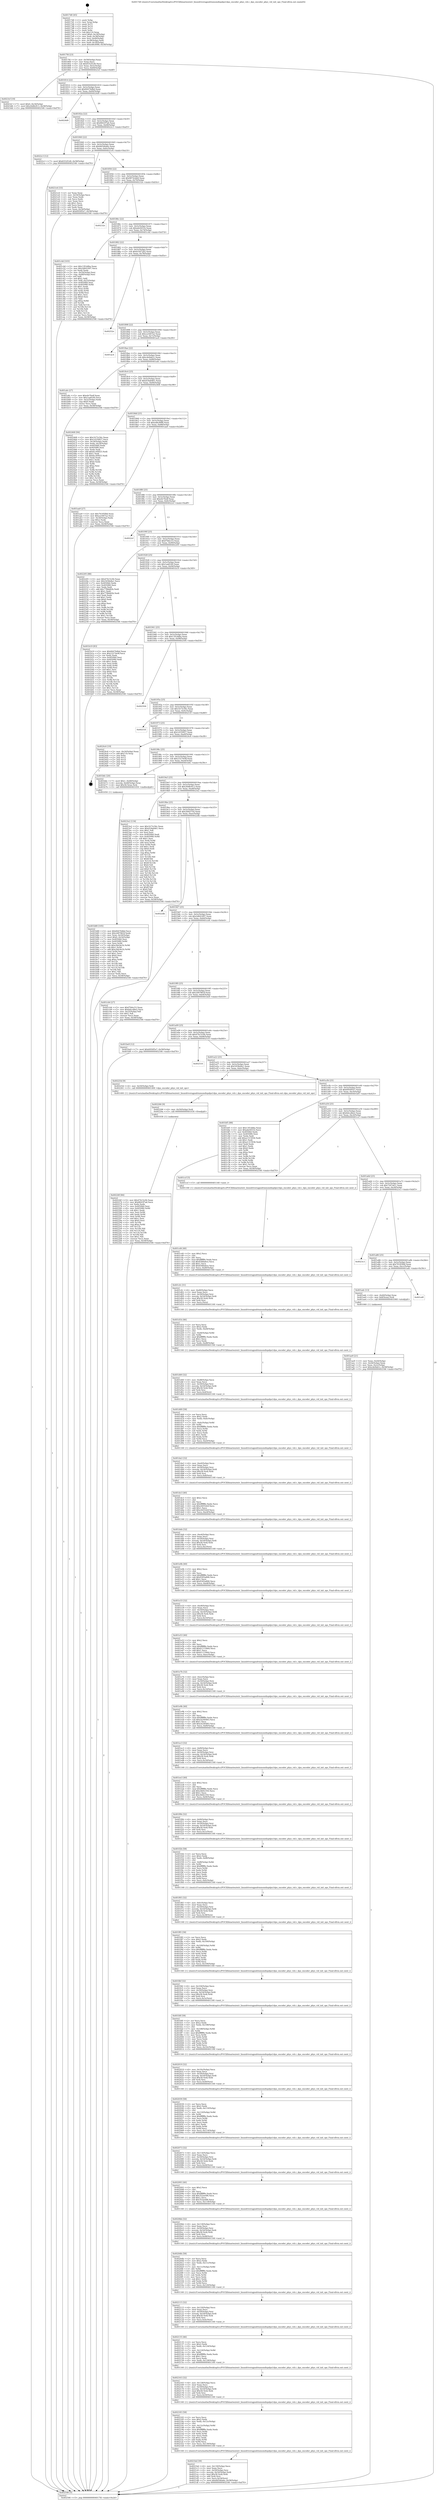 digraph "0x4017d0" {
  label = "0x4017d0 (/mnt/c/Users/mathe/Desktop/tcc/POCII/binaries/extr_linuxdriversgpudrmmsmdispdpu1dpu_encoder_phys_vid.c_dpu_encoder_phys_vid_init_ops_Final-ollvm.out::main(0))"
  labelloc = "t"
  node[shape=record]

  Entry [label="",width=0.3,height=0.3,shape=circle,fillcolor=black,style=filled]
  "0x4017fd" [label="{
     0x4017fd [23]\l
     | [instrs]\l
     &nbsp;&nbsp;0x4017fd \<+3\>: mov -0x58(%rbp),%eax\l
     &nbsp;&nbsp;0x401800 \<+2\>: mov %eax,%ecx\l
     &nbsp;&nbsp;0x401802 \<+6\>: sub $0x8352f1d0,%ecx\l
     &nbsp;&nbsp;0x401808 \<+3\>: mov %eax,-0x5c(%rbp)\l
     &nbsp;&nbsp;0x40180b \<+3\>: mov %ecx,-0x60(%rbp)\l
     &nbsp;&nbsp;0x40180e \<+6\>: je 00000000004023cf \<main+0xbff\>\l
  }"]
  "0x4023cf" [label="{
     0x4023cf [19]\l
     | [instrs]\l
     &nbsp;&nbsp;0x4023cf \<+7\>: movl $0x0,-0x34(%rbp)\l
     &nbsp;&nbsp;0x4023d6 \<+7\>: movl $0x26d8c813,-0x58(%rbp)\l
     &nbsp;&nbsp;0x4023dd \<+5\>: jmp 0000000000402546 \<main+0xd76\>\l
  }"]
  "0x401814" [label="{
     0x401814 [22]\l
     | [instrs]\l
     &nbsp;&nbsp;0x401814 \<+5\>: jmp 0000000000401819 \<main+0x49\>\l
     &nbsp;&nbsp;0x401819 \<+3\>: mov -0x5c(%rbp),%eax\l
     &nbsp;&nbsp;0x40181c \<+5\>: sub $0x84476dbd,%eax\l
     &nbsp;&nbsp;0x401821 \<+3\>: mov %eax,-0x64(%rbp)\l
     &nbsp;&nbsp;0x401824 \<+6\>: je 00000000004024d9 \<main+0xd09\>\l
  }"]
  Exit [label="",width=0.3,height=0.3,shape=circle,fillcolor=black,style=filled,peripheries=2]
  "0x4024d9" [label="{
     0x4024d9\l
  }", style=dashed]
  "0x40182a" [label="{
     0x40182a [22]\l
     | [instrs]\l
     &nbsp;&nbsp;0x40182a \<+5\>: jmp 000000000040182f \<main+0x5f\>\l
     &nbsp;&nbsp;0x40182f \<+3\>: mov -0x5c(%rbp),%eax\l
     &nbsp;&nbsp;0x401832 \<+5\>: sub $0x8643f7a6,%eax\l
     &nbsp;&nbsp;0x401837 \<+3\>: mov %eax,-0x68(%rbp)\l
     &nbsp;&nbsp;0x40183a \<+6\>: je 00000000004022c3 \<main+0xaf3\>\l
  }"]
  "0x40226f" [label="{
     0x40226f [84]\l
     | [instrs]\l
     &nbsp;&nbsp;0x40226f \<+5\>: mov $0x47b15c94,%eax\l
     &nbsp;&nbsp;0x402274 \<+5\>: mov $0x8643f7a6,%ecx\l
     &nbsp;&nbsp;0x402279 \<+2\>: xor %edx,%edx\l
     &nbsp;&nbsp;0x40227b \<+7\>: mov 0x4050b0,%esi\l
     &nbsp;&nbsp;0x402282 \<+8\>: mov 0x405080,%r8d\l
     &nbsp;&nbsp;0x40228a \<+3\>: sub $0x1,%edx\l
     &nbsp;&nbsp;0x40228d \<+3\>: mov %esi,%r9d\l
     &nbsp;&nbsp;0x402290 \<+3\>: add %edx,%r9d\l
     &nbsp;&nbsp;0x402293 \<+4\>: imul %r9d,%esi\l
     &nbsp;&nbsp;0x402297 \<+3\>: and $0x1,%esi\l
     &nbsp;&nbsp;0x40229a \<+3\>: cmp $0x0,%esi\l
     &nbsp;&nbsp;0x40229d \<+4\>: sete %r10b\l
     &nbsp;&nbsp;0x4022a1 \<+4\>: cmp $0xa,%r8d\l
     &nbsp;&nbsp;0x4022a5 \<+4\>: setl %r11b\l
     &nbsp;&nbsp;0x4022a9 \<+3\>: mov %r10b,%bl\l
     &nbsp;&nbsp;0x4022ac \<+3\>: and %r11b,%bl\l
     &nbsp;&nbsp;0x4022af \<+3\>: xor %r11b,%r10b\l
     &nbsp;&nbsp;0x4022b2 \<+3\>: or %r10b,%bl\l
     &nbsp;&nbsp;0x4022b5 \<+3\>: test $0x1,%bl\l
     &nbsp;&nbsp;0x4022b8 \<+3\>: cmovne %ecx,%eax\l
     &nbsp;&nbsp;0x4022bb \<+3\>: mov %eax,-0x58(%rbp)\l
     &nbsp;&nbsp;0x4022be \<+5\>: jmp 0000000000402546 \<main+0xd76\>\l
  }"]
  "0x4022c3" [label="{
     0x4022c3 [12]\l
     | [instrs]\l
     &nbsp;&nbsp;0x4022c3 \<+7\>: movl $0x8352f1d0,-0x58(%rbp)\l
     &nbsp;&nbsp;0x4022ca \<+5\>: jmp 0000000000402546 \<main+0xd76\>\l
  }"]
  "0x401840" [label="{
     0x401840 [22]\l
     | [instrs]\l
     &nbsp;&nbsp;0x401840 \<+5\>: jmp 0000000000401845 \<main+0x75\>\l
     &nbsp;&nbsp;0x401845 \<+3\>: mov -0x5c(%rbp),%eax\l
     &nbsp;&nbsp;0x401848 \<+5\>: sub $0x8d546a6e,%eax\l
     &nbsp;&nbsp;0x40184d \<+3\>: mov %eax,-0x6c(%rbp)\l
     &nbsp;&nbsp;0x401850 \<+6\>: je 00000000004021e4 \<main+0xa14\>\l
  }"]
  "0x402266" [label="{
     0x402266 [9]\l
     | [instrs]\l
     &nbsp;&nbsp;0x402266 \<+4\>: mov -0x50(%rbp),%rdi\l
     &nbsp;&nbsp;0x40226a \<+5\>: call 0000000000401030 \<free@plt\>\l
     | [calls]\l
     &nbsp;&nbsp;0x401030 \{1\} (unknown)\l
  }"]
  "0x4021e4" [label="{
     0x4021e4 [33]\l
     | [instrs]\l
     &nbsp;&nbsp;0x4021e4 \<+2\>: xor %eax,%eax\l
     &nbsp;&nbsp;0x4021e6 \<+3\>: mov -0x54(%rbp),%ecx\l
     &nbsp;&nbsp;0x4021e9 \<+2\>: mov %eax,%edx\l
     &nbsp;&nbsp;0x4021eb \<+2\>: sub %ecx,%edx\l
     &nbsp;&nbsp;0x4021ed \<+2\>: mov %eax,%ecx\l
     &nbsp;&nbsp;0x4021ef \<+3\>: sub $0x1,%ecx\l
     &nbsp;&nbsp;0x4021f2 \<+2\>: add %ecx,%edx\l
     &nbsp;&nbsp;0x4021f4 \<+2\>: sub %edx,%eax\l
     &nbsp;&nbsp;0x4021f6 \<+3\>: mov %eax,-0x54(%rbp)\l
     &nbsp;&nbsp;0x4021f9 \<+7\>: movl $0x6950f5e7,-0x58(%rbp)\l
     &nbsp;&nbsp;0x402200 \<+5\>: jmp 0000000000402546 \<main+0xd76\>\l
  }"]
  "0x401856" [label="{
     0x401856 [22]\l
     | [instrs]\l
     &nbsp;&nbsp;0x401856 \<+5\>: jmp 000000000040185b \<main+0x8b\>\l
     &nbsp;&nbsp;0x40185b \<+3\>: mov -0x5c(%rbp),%eax\l
     &nbsp;&nbsp;0x40185e \<+5\>: sub $0x98742de8,%eax\l
     &nbsp;&nbsp;0x401863 \<+3\>: mov %eax,-0x70(%rbp)\l
     &nbsp;&nbsp;0x401866 \<+6\>: je 000000000040232e \<main+0xb5e\>\l
  }"]
  "0x4021bd" [label="{
     0x4021bd [39]\l
     | [instrs]\l
     &nbsp;&nbsp;0x4021bd \<+6\>: mov -0x130(%rbp),%ecx\l
     &nbsp;&nbsp;0x4021c3 \<+3\>: imul %eax,%ecx\l
     &nbsp;&nbsp;0x4021c6 \<+4\>: mov -0x50(%rbp),%rsi\l
     &nbsp;&nbsp;0x4021ca \<+4\>: movslq -0x54(%rbp),%rdi\l
     &nbsp;&nbsp;0x4021ce \<+4\>: imul $0x58,%rdi,%rdi\l
     &nbsp;&nbsp;0x4021d2 \<+3\>: add %rdi,%rsi\l
     &nbsp;&nbsp;0x4021d5 \<+3\>: mov %ecx,0x54(%rsi)\l
     &nbsp;&nbsp;0x4021d8 \<+7\>: movl $0x8d546a6e,-0x58(%rbp)\l
     &nbsp;&nbsp;0x4021df \<+5\>: jmp 0000000000402546 \<main+0xd76\>\l
  }"]
  "0x40232e" [label="{
     0x40232e\l
  }", style=dashed]
  "0x40186c" [label="{
     0x40186c [22]\l
     | [instrs]\l
     &nbsp;&nbsp;0x40186c \<+5\>: jmp 0000000000401871 \<main+0xa1\>\l
     &nbsp;&nbsp;0x401871 \<+3\>: mov -0x5c(%rbp),%eax\l
     &nbsp;&nbsp;0x401874 \<+5\>: sub $0xafa5651b,%eax\l
     &nbsp;&nbsp;0x401879 \<+3\>: mov %eax,-0x74(%rbp)\l
     &nbsp;&nbsp;0x40187c \<+6\>: je 0000000000401c4d \<main+0x47d\>\l
  }"]
  "0x402183" [label="{
     0x402183 [58]\l
     | [instrs]\l
     &nbsp;&nbsp;0x402183 \<+2\>: xor %ecx,%ecx\l
     &nbsp;&nbsp;0x402185 \<+5\>: mov $0x2,%edx\l
     &nbsp;&nbsp;0x40218a \<+6\>: mov %edx,-0x12c(%rbp)\l
     &nbsp;&nbsp;0x402190 \<+1\>: cltd\l
     &nbsp;&nbsp;0x402191 \<+7\>: mov -0x12c(%rbp),%r8d\l
     &nbsp;&nbsp;0x402198 \<+3\>: idiv %r8d\l
     &nbsp;&nbsp;0x40219b \<+6\>: imul $0xfffffffe,%edx,%edx\l
     &nbsp;&nbsp;0x4021a1 \<+3\>: mov %ecx,%r9d\l
     &nbsp;&nbsp;0x4021a4 \<+3\>: sub %edx,%r9d\l
     &nbsp;&nbsp;0x4021a7 \<+2\>: mov %ecx,%edx\l
     &nbsp;&nbsp;0x4021a9 \<+3\>: sub $0x1,%edx\l
     &nbsp;&nbsp;0x4021ac \<+3\>: add %edx,%r9d\l
     &nbsp;&nbsp;0x4021af \<+3\>: sub %r9d,%ecx\l
     &nbsp;&nbsp;0x4021b2 \<+6\>: mov %ecx,-0x130(%rbp)\l
     &nbsp;&nbsp;0x4021b8 \<+5\>: call 0000000000401160 \<next_i\>\l
     | [calls]\l
     &nbsp;&nbsp;0x401160 \{1\} (/mnt/c/Users/mathe/Desktop/tcc/POCII/binaries/extr_linuxdriversgpudrmmsmdispdpu1dpu_encoder_phys_vid.c_dpu_encoder_phys_vid_init_ops_Final-ollvm.out::next_i)\l
  }"]
  "0x401c4d" [label="{
     0x401c4d [103]\l
     | [instrs]\l
     &nbsp;&nbsp;0x401c4d \<+5\>: mov $0x13f1ddba,%eax\l
     &nbsp;&nbsp;0x401c52 \<+5\>: mov $0x2d641697,%ecx\l
     &nbsp;&nbsp;0x401c57 \<+2\>: xor %edx,%edx\l
     &nbsp;&nbsp;0x401c59 \<+3\>: mov -0x54(%rbp),%esi\l
     &nbsp;&nbsp;0x401c5c \<+3\>: cmp -0x48(%rbp),%esi\l
     &nbsp;&nbsp;0x401c5f \<+4\>: setl %dil\l
     &nbsp;&nbsp;0x401c63 \<+4\>: and $0x1,%dil\l
     &nbsp;&nbsp;0x401c67 \<+4\>: mov %dil,-0x25(%rbp)\l
     &nbsp;&nbsp;0x401c6b \<+7\>: mov 0x4050b0,%esi\l
     &nbsp;&nbsp;0x401c72 \<+8\>: mov 0x405080,%r8d\l
     &nbsp;&nbsp;0x401c7a \<+3\>: sub $0x1,%edx\l
     &nbsp;&nbsp;0x401c7d \<+3\>: mov %esi,%r9d\l
     &nbsp;&nbsp;0x401c80 \<+3\>: add %edx,%r9d\l
     &nbsp;&nbsp;0x401c83 \<+4\>: imul %r9d,%esi\l
     &nbsp;&nbsp;0x401c87 \<+3\>: and $0x1,%esi\l
     &nbsp;&nbsp;0x401c8a \<+3\>: cmp $0x0,%esi\l
     &nbsp;&nbsp;0x401c8d \<+4\>: sete %dil\l
     &nbsp;&nbsp;0x401c91 \<+4\>: cmp $0xa,%r8d\l
     &nbsp;&nbsp;0x401c95 \<+4\>: setl %r10b\l
     &nbsp;&nbsp;0x401c99 \<+3\>: mov %dil,%r11b\l
     &nbsp;&nbsp;0x401c9c \<+3\>: and %r10b,%r11b\l
     &nbsp;&nbsp;0x401c9f \<+3\>: xor %r10b,%dil\l
     &nbsp;&nbsp;0x401ca2 \<+3\>: or %dil,%r11b\l
     &nbsp;&nbsp;0x401ca5 \<+4\>: test $0x1,%r11b\l
     &nbsp;&nbsp;0x401ca9 \<+3\>: cmovne %ecx,%eax\l
     &nbsp;&nbsp;0x401cac \<+3\>: mov %eax,-0x58(%rbp)\l
     &nbsp;&nbsp;0x401caf \<+5\>: jmp 0000000000402546 \<main+0xd76\>\l
  }"]
  "0x401882" [label="{
     0x401882 [22]\l
     | [instrs]\l
     &nbsp;&nbsp;0x401882 \<+5\>: jmp 0000000000401887 \<main+0xb7\>\l
     &nbsp;&nbsp;0x401887 \<+3\>: mov -0x5c(%rbp),%eax\l
     &nbsp;&nbsp;0x40188a \<+5\>: sub $0xb1fd72b5,%eax\l
     &nbsp;&nbsp;0x40188f \<+3\>: mov %eax,-0x78(%rbp)\l
     &nbsp;&nbsp;0x401892 \<+6\>: je 000000000040252e \<main+0xd5e\>\l
  }"]
  "0x402163" [label="{
     0x402163 [32]\l
     | [instrs]\l
     &nbsp;&nbsp;0x402163 \<+6\>: mov -0x128(%rbp),%ecx\l
     &nbsp;&nbsp;0x402169 \<+3\>: imul %eax,%ecx\l
     &nbsp;&nbsp;0x40216c \<+4\>: mov -0x50(%rbp),%rsi\l
     &nbsp;&nbsp;0x402170 \<+4\>: movslq -0x54(%rbp),%rdi\l
     &nbsp;&nbsp;0x402174 \<+4\>: imul $0x58,%rdi,%rdi\l
     &nbsp;&nbsp;0x402178 \<+3\>: add %rdi,%rsi\l
     &nbsp;&nbsp;0x40217b \<+3\>: mov %ecx,0x50(%rsi)\l
     &nbsp;&nbsp;0x40217e \<+5\>: call 0000000000401160 \<next_i\>\l
     | [calls]\l
     &nbsp;&nbsp;0x401160 \{1\} (/mnt/c/Users/mathe/Desktop/tcc/POCII/binaries/extr_linuxdriversgpudrmmsmdispdpu1dpu_encoder_phys_vid.c_dpu_encoder_phys_vid_init_ops_Final-ollvm.out::next_i)\l
  }"]
  "0x40252e" [label="{
     0x40252e\l
  }", style=dashed]
  "0x401898" [label="{
     0x401898 [22]\l
     | [instrs]\l
     &nbsp;&nbsp;0x401898 \<+5\>: jmp 000000000040189d \<main+0xcd\>\l
     &nbsp;&nbsp;0x40189d \<+3\>: mov -0x5c(%rbp),%eax\l
     &nbsp;&nbsp;0x4018a0 \<+5\>: sub $0xca1667a2,%eax\l
     &nbsp;&nbsp;0x4018a5 \<+3\>: mov %eax,-0x7c(%rbp)\l
     &nbsp;&nbsp;0x4018a8 \<+6\>: je 0000000000401ac4 \<main+0x2f4\>\l
  }"]
  "0x402135" [label="{
     0x402135 [46]\l
     | [instrs]\l
     &nbsp;&nbsp;0x402135 \<+2\>: xor %ecx,%ecx\l
     &nbsp;&nbsp;0x402137 \<+5\>: mov $0x2,%edx\l
     &nbsp;&nbsp;0x40213c \<+6\>: mov %edx,-0x124(%rbp)\l
     &nbsp;&nbsp;0x402142 \<+1\>: cltd\l
     &nbsp;&nbsp;0x402143 \<+7\>: mov -0x124(%rbp),%r8d\l
     &nbsp;&nbsp;0x40214a \<+3\>: idiv %r8d\l
     &nbsp;&nbsp;0x40214d \<+6\>: imul $0xfffffffe,%edx,%edx\l
     &nbsp;&nbsp;0x402153 \<+3\>: sub $0x1,%ecx\l
     &nbsp;&nbsp;0x402156 \<+2\>: sub %ecx,%edx\l
     &nbsp;&nbsp;0x402158 \<+6\>: mov %edx,-0x128(%rbp)\l
     &nbsp;&nbsp;0x40215e \<+5\>: call 0000000000401160 \<next_i\>\l
     | [calls]\l
     &nbsp;&nbsp;0x401160 \{1\} (/mnt/c/Users/mathe/Desktop/tcc/POCII/binaries/extr_linuxdriversgpudrmmsmdispdpu1dpu_encoder_phys_vid.c_dpu_encoder_phys_vid_init_ops_Final-ollvm.out::next_i)\l
  }"]
  "0x401ac4" [label="{
     0x401ac4\l
  }", style=dashed]
  "0x4018ae" [label="{
     0x4018ae [22]\l
     | [instrs]\l
     &nbsp;&nbsp;0x4018ae \<+5\>: jmp 00000000004018b3 \<main+0xe3\>\l
     &nbsp;&nbsp;0x4018b3 \<+3\>: mov -0x5c(%rbp),%eax\l
     &nbsp;&nbsp;0x4018b6 \<+5\>: sub $0xcde9ab1c,%eax\l
     &nbsp;&nbsp;0x4018bb \<+3\>: mov %eax,-0x80(%rbp)\l
     &nbsp;&nbsp;0x4018be \<+6\>: je 0000000000401afe \<main+0x32e\>\l
  }"]
  "0x402115" [label="{
     0x402115 [32]\l
     | [instrs]\l
     &nbsp;&nbsp;0x402115 \<+6\>: mov -0x120(%rbp),%ecx\l
     &nbsp;&nbsp;0x40211b \<+3\>: imul %eax,%ecx\l
     &nbsp;&nbsp;0x40211e \<+4\>: mov -0x50(%rbp),%rsi\l
     &nbsp;&nbsp;0x402122 \<+4\>: movslq -0x54(%rbp),%rdi\l
     &nbsp;&nbsp;0x402126 \<+4\>: imul $0x58,%rdi,%rdi\l
     &nbsp;&nbsp;0x40212a \<+3\>: add %rdi,%rsi\l
     &nbsp;&nbsp;0x40212d \<+3\>: mov %ecx,0x4c(%rsi)\l
     &nbsp;&nbsp;0x402130 \<+5\>: call 0000000000401160 \<next_i\>\l
     | [calls]\l
     &nbsp;&nbsp;0x401160 \{1\} (/mnt/c/Users/mathe/Desktop/tcc/POCII/binaries/extr_linuxdriversgpudrmmsmdispdpu1dpu_encoder_phys_vid.c_dpu_encoder_phys_vid_init_ops_Final-ollvm.out::next_i)\l
  }"]
  "0x401afe" [label="{
     0x401afe [27]\l
     | [instrs]\l
     &nbsp;&nbsp;0x401afe \<+5\>: mov $0xefe7fedf,%eax\l
     &nbsp;&nbsp;0x401b03 \<+5\>: mov $0x1aa8160,%ecx\l
     &nbsp;&nbsp;0x401b08 \<+3\>: mov -0x2c(%rbp),%edx\l
     &nbsp;&nbsp;0x401b0b \<+3\>: cmp $0x0,%edx\l
     &nbsp;&nbsp;0x401b0e \<+3\>: cmove %ecx,%eax\l
     &nbsp;&nbsp;0x401b11 \<+3\>: mov %eax,-0x58(%rbp)\l
     &nbsp;&nbsp;0x401b14 \<+5\>: jmp 0000000000402546 \<main+0xd76\>\l
  }"]
  "0x4018c4" [label="{
     0x4018c4 [25]\l
     | [instrs]\l
     &nbsp;&nbsp;0x4018c4 \<+5\>: jmp 00000000004018c9 \<main+0xf9\>\l
     &nbsp;&nbsp;0x4018c9 \<+3\>: mov -0x5c(%rbp),%eax\l
     &nbsp;&nbsp;0x4018cc \<+5\>: sub $0xd18a6461,%eax\l
     &nbsp;&nbsp;0x4018d1 \<+6\>: mov %eax,-0x84(%rbp)\l
     &nbsp;&nbsp;0x4018d7 \<+6\>: je 0000000000402468 \<main+0xc98\>\l
  }"]
  "0x4020db" [label="{
     0x4020db [58]\l
     | [instrs]\l
     &nbsp;&nbsp;0x4020db \<+2\>: xor %ecx,%ecx\l
     &nbsp;&nbsp;0x4020dd \<+5\>: mov $0x2,%edx\l
     &nbsp;&nbsp;0x4020e2 \<+6\>: mov %edx,-0x11c(%rbp)\l
     &nbsp;&nbsp;0x4020e8 \<+1\>: cltd\l
     &nbsp;&nbsp;0x4020e9 \<+7\>: mov -0x11c(%rbp),%r8d\l
     &nbsp;&nbsp;0x4020f0 \<+3\>: idiv %r8d\l
     &nbsp;&nbsp;0x4020f3 \<+6\>: imul $0xfffffffe,%edx,%edx\l
     &nbsp;&nbsp;0x4020f9 \<+3\>: mov %ecx,%r9d\l
     &nbsp;&nbsp;0x4020fc \<+3\>: sub %edx,%r9d\l
     &nbsp;&nbsp;0x4020ff \<+2\>: mov %ecx,%edx\l
     &nbsp;&nbsp;0x402101 \<+3\>: sub $0x1,%edx\l
     &nbsp;&nbsp;0x402104 \<+3\>: add %edx,%r9d\l
     &nbsp;&nbsp;0x402107 \<+3\>: sub %r9d,%ecx\l
     &nbsp;&nbsp;0x40210a \<+6\>: mov %ecx,-0x120(%rbp)\l
     &nbsp;&nbsp;0x402110 \<+5\>: call 0000000000401160 \<next_i\>\l
     | [calls]\l
     &nbsp;&nbsp;0x401160 \{1\} (/mnt/c/Users/mathe/Desktop/tcc/POCII/binaries/extr_linuxdriversgpudrmmsmdispdpu1dpu_encoder_phys_vid.c_dpu_encoder_phys_vid_init_ops_Final-ollvm.out::next_i)\l
  }"]
  "0x402468" [label="{
     0x402468 [94]\l
     | [instrs]\l
     &nbsp;&nbsp;0x402468 \<+5\>: mov $0x1b73c56c,%eax\l
     &nbsp;&nbsp;0x40246d \<+5\>: mov $0x1d359f27,%ecx\l
     &nbsp;&nbsp;0x402472 \<+3\>: mov -0x34(%rbp),%edx\l
     &nbsp;&nbsp;0x402475 \<+3\>: mov %edx,-0x24(%rbp)\l
     &nbsp;&nbsp;0x402478 \<+7\>: mov 0x4050b0,%edx\l
     &nbsp;&nbsp;0x40247f \<+7\>: mov 0x405080,%esi\l
     &nbsp;&nbsp;0x402486 \<+2\>: mov %edx,%edi\l
     &nbsp;&nbsp;0x402488 \<+6\>: add $0x6cc40925,%edi\l
     &nbsp;&nbsp;0x40248e \<+3\>: sub $0x1,%edi\l
     &nbsp;&nbsp;0x402491 \<+6\>: sub $0x6cc40925,%edi\l
     &nbsp;&nbsp;0x402497 \<+3\>: imul %edi,%edx\l
     &nbsp;&nbsp;0x40249a \<+3\>: and $0x1,%edx\l
     &nbsp;&nbsp;0x40249d \<+3\>: cmp $0x0,%edx\l
     &nbsp;&nbsp;0x4024a0 \<+4\>: sete %r8b\l
     &nbsp;&nbsp;0x4024a4 \<+3\>: cmp $0xa,%esi\l
     &nbsp;&nbsp;0x4024a7 \<+4\>: setl %r9b\l
     &nbsp;&nbsp;0x4024ab \<+3\>: mov %r8b,%r10b\l
     &nbsp;&nbsp;0x4024ae \<+3\>: and %r9b,%r10b\l
     &nbsp;&nbsp;0x4024b1 \<+3\>: xor %r9b,%r8b\l
     &nbsp;&nbsp;0x4024b4 \<+3\>: or %r8b,%r10b\l
     &nbsp;&nbsp;0x4024b7 \<+4\>: test $0x1,%r10b\l
     &nbsp;&nbsp;0x4024bb \<+3\>: cmovne %ecx,%eax\l
     &nbsp;&nbsp;0x4024be \<+3\>: mov %eax,-0x58(%rbp)\l
     &nbsp;&nbsp;0x4024c1 \<+5\>: jmp 0000000000402546 \<main+0xd76\>\l
  }"]
  "0x4018dd" [label="{
     0x4018dd [25]\l
     | [instrs]\l
     &nbsp;&nbsp;0x4018dd \<+5\>: jmp 00000000004018e2 \<main+0x112\>\l
     &nbsp;&nbsp;0x4018e2 \<+3\>: mov -0x5c(%rbp),%eax\l
     &nbsp;&nbsp;0x4018e5 \<+5\>: sub $0xed6c89f8,%eax\l
     &nbsp;&nbsp;0x4018ea \<+6\>: mov %eax,-0x88(%rbp)\l
     &nbsp;&nbsp;0x4018f0 \<+6\>: je 0000000000401aa9 \<main+0x2d9\>\l
  }"]
  "0x4020bb" [label="{
     0x4020bb [32]\l
     | [instrs]\l
     &nbsp;&nbsp;0x4020bb \<+6\>: mov -0x118(%rbp),%ecx\l
     &nbsp;&nbsp;0x4020c1 \<+3\>: imul %eax,%ecx\l
     &nbsp;&nbsp;0x4020c4 \<+4\>: mov -0x50(%rbp),%rsi\l
     &nbsp;&nbsp;0x4020c8 \<+4\>: movslq -0x54(%rbp),%rdi\l
     &nbsp;&nbsp;0x4020cc \<+4\>: imul $0x58,%rdi,%rdi\l
     &nbsp;&nbsp;0x4020d0 \<+3\>: add %rdi,%rsi\l
     &nbsp;&nbsp;0x4020d3 \<+3\>: mov %ecx,0x48(%rsi)\l
     &nbsp;&nbsp;0x4020d6 \<+5\>: call 0000000000401160 \<next_i\>\l
     | [calls]\l
     &nbsp;&nbsp;0x401160 \{1\} (/mnt/c/Users/mathe/Desktop/tcc/POCII/binaries/extr_linuxdriversgpudrmmsmdispdpu1dpu_encoder_phys_vid.c_dpu_encoder_phys_vid_init_ops_Final-ollvm.out::next_i)\l
  }"]
  "0x401aa9" [label="{
     0x401aa9 [27]\l
     | [instrs]\l
     &nbsp;&nbsp;0x401aa9 \<+5\>: mov $0x76185fb8,%eax\l
     &nbsp;&nbsp;0x401aae \<+5\>: mov $0xca1667a2,%ecx\l
     &nbsp;&nbsp;0x401ab3 \<+3\>: mov -0x30(%rbp),%edx\l
     &nbsp;&nbsp;0x401ab6 \<+3\>: cmp $0x2,%edx\l
     &nbsp;&nbsp;0x401ab9 \<+3\>: cmovne %ecx,%eax\l
     &nbsp;&nbsp;0x401abc \<+3\>: mov %eax,-0x58(%rbp)\l
     &nbsp;&nbsp;0x401abf \<+5\>: jmp 0000000000402546 \<main+0xd76\>\l
  }"]
  "0x4018f6" [label="{
     0x4018f6 [25]\l
     | [instrs]\l
     &nbsp;&nbsp;0x4018f6 \<+5\>: jmp 00000000004018fb \<main+0x12b\>\l
     &nbsp;&nbsp;0x4018fb \<+3\>: mov -0x5c(%rbp),%eax\l
     &nbsp;&nbsp;0x4018fe \<+5\>: sub $0xefe7fedf,%eax\l
     &nbsp;&nbsp;0x401903 \<+6\>: mov %eax,-0x8c(%rbp)\l
     &nbsp;&nbsp;0x401909 \<+6\>: je 00000000004022cf \<main+0xaff\>\l
  }"]
  "0x402546" [label="{
     0x402546 [5]\l
     | [instrs]\l
     &nbsp;&nbsp;0x402546 \<+5\>: jmp 00000000004017fd \<main+0x2d\>\l
  }"]
  "0x4017d0" [label="{
     0x4017d0 [45]\l
     | [instrs]\l
     &nbsp;&nbsp;0x4017d0 \<+1\>: push %rbp\l
     &nbsp;&nbsp;0x4017d1 \<+3\>: mov %rsp,%rbp\l
     &nbsp;&nbsp;0x4017d4 \<+2\>: push %r15\l
     &nbsp;&nbsp;0x4017d6 \<+2\>: push %r14\l
     &nbsp;&nbsp;0x4017d8 \<+2\>: push %r12\l
     &nbsp;&nbsp;0x4017da \<+1\>: push %rbx\l
     &nbsp;&nbsp;0x4017db \<+7\>: sub $0x110,%rsp\l
     &nbsp;&nbsp;0x4017e2 \<+7\>: movl $0x0,-0x34(%rbp)\l
     &nbsp;&nbsp;0x4017e9 \<+3\>: mov %edi,-0x38(%rbp)\l
     &nbsp;&nbsp;0x4017ec \<+4\>: mov %rsi,-0x40(%rbp)\l
     &nbsp;&nbsp;0x4017f0 \<+3\>: mov -0x38(%rbp),%edi\l
     &nbsp;&nbsp;0x4017f3 \<+3\>: mov %edi,-0x30(%rbp)\l
     &nbsp;&nbsp;0x4017f6 \<+7\>: movl $0xed6c89f8,-0x58(%rbp)\l
  }"]
  "0x402093" [label="{
     0x402093 [40]\l
     | [instrs]\l
     &nbsp;&nbsp;0x402093 \<+5\>: mov $0x2,%ecx\l
     &nbsp;&nbsp;0x402098 \<+1\>: cltd\l
     &nbsp;&nbsp;0x402099 \<+2\>: idiv %ecx\l
     &nbsp;&nbsp;0x40209b \<+6\>: imul $0xfffffffe,%edx,%ecx\l
     &nbsp;&nbsp;0x4020a1 \<+6\>: add $0x352ae4f6,%ecx\l
     &nbsp;&nbsp;0x4020a7 \<+3\>: add $0x1,%ecx\l
     &nbsp;&nbsp;0x4020aa \<+6\>: sub $0x352ae4f6,%ecx\l
     &nbsp;&nbsp;0x4020b0 \<+6\>: mov %ecx,-0x118(%rbp)\l
     &nbsp;&nbsp;0x4020b6 \<+5\>: call 0000000000401160 \<next_i\>\l
     | [calls]\l
     &nbsp;&nbsp;0x401160 \{1\} (/mnt/c/Users/mathe/Desktop/tcc/POCII/binaries/extr_linuxdriversgpudrmmsmdispdpu1dpu_encoder_phys_vid.c_dpu_encoder_phys_vid_init_ops_Final-ollvm.out::next_i)\l
  }"]
  "0x4022cf" [label="{
     0x4022cf\l
  }", style=dashed]
  "0x40190f" [label="{
     0x40190f [25]\l
     | [instrs]\l
     &nbsp;&nbsp;0x40190f \<+5\>: jmp 0000000000401914 \<main+0x144\>\l
     &nbsp;&nbsp;0x401914 \<+3\>: mov -0x5c(%rbp),%eax\l
     &nbsp;&nbsp;0x401917 \<+5\>: sub $0xf7bfec53,%eax\l
     &nbsp;&nbsp;0x40191c \<+6\>: mov %eax,-0x90(%rbp)\l
     &nbsp;&nbsp;0x401922 \<+6\>: je 0000000000402205 \<main+0xa35\>\l
  }"]
  "0x402073" [label="{
     0x402073 [32]\l
     | [instrs]\l
     &nbsp;&nbsp;0x402073 \<+6\>: mov -0x114(%rbp),%ecx\l
     &nbsp;&nbsp;0x402079 \<+3\>: imul %eax,%ecx\l
     &nbsp;&nbsp;0x40207c \<+4\>: mov -0x50(%rbp),%rsi\l
     &nbsp;&nbsp;0x402080 \<+4\>: movslq -0x54(%rbp),%rdi\l
     &nbsp;&nbsp;0x402084 \<+4\>: imul $0x58,%rdi,%rdi\l
     &nbsp;&nbsp;0x402088 \<+3\>: add %rdi,%rsi\l
     &nbsp;&nbsp;0x40208b \<+3\>: mov %ecx,0x44(%rsi)\l
     &nbsp;&nbsp;0x40208e \<+5\>: call 0000000000401160 \<next_i\>\l
     | [calls]\l
     &nbsp;&nbsp;0x401160 \{1\} (/mnt/c/Users/mathe/Desktop/tcc/POCII/binaries/extr_linuxdriversgpudrmmsmdispdpu1dpu_encoder_phys_vid.c_dpu_encoder_phys_vid_init_ops_Final-ollvm.out::next_i)\l
  }"]
  "0x402205" [label="{
     0x402205 [88]\l
     | [instrs]\l
     &nbsp;&nbsp;0x402205 \<+5\>: mov $0x47b15c94,%eax\l
     &nbsp;&nbsp;0x40220a \<+5\>: mov $0x5458e8a1,%ecx\l
     &nbsp;&nbsp;0x40220f \<+7\>: mov 0x4050b0,%edx\l
     &nbsp;&nbsp;0x402216 \<+7\>: mov 0x405080,%esi\l
     &nbsp;&nbsp;0x40221d \<+2\>: mov %edx,%edi\l
     &nbsp;&nbsp;0x40221f \<+6\>: add $0x778bb82b,%edi\l
     &nbsp;&nbsp;0x402225 \<+3\>: sub $0x1,%edi\l
     &nbsp;&nbsp;0x402228 \<+6\>: sub $0x778bb82b,%edi\l
     &nbsp;&nbsp;0x40222e \<+3\>: imul %edi,%edx\l
     &nbsp;&nbsp;0x402231 \<+3\>: and $0x1,%edx\l
     &nbsp;&nbsp;0x402234 \<+3\>: cmp $0x0,%edx\l
     &nbsp;&nbsp;0x402237 \<+4\>: sete %r8b\l
     &nbsp;&nbsp;0x40223b \<+3\>: cmp $0xa,%esi\l
     &nbsp;&nbsp;0x40223e \<+4\>: setl %r9b\l
     &nbsp;&nbsp;0x402242 \<+3\>: mov %r8b,%r10b\l
     &nbsp;&nbsp;0x402245 \<+3\>: and %r9b,%r10b\l
     &nbsp;&nbsp;0x402248 \<+3\>: xor %r9b,%r8b\l
     &nbsp;&nbsp;0x40224b \<+3\>: or %r8b,%r10b\l
     &nbsp;&nbsp;0x40224e \<+4\>: test $0x1,%r10b\l
     &nbsp;&nbsp;0x402252 \<+3\>: cmovne %ecx,%eax\l
     &nbsp;&nbsp;0x402255 \<+3\>: mov %eax,-0x58(%rbp)\l
     &nbsp;&nbsp;0x402258 \<+5\>: jmp 0000000000402546 \<main+0xd76\>\l
  }"]
  "0x401928" [label="{
     0x401928 [25]\l
     | [instrs]\l
     &nbsp;&nbsp;0x401928 \<+5\>: jmp 000000000040192d \<main+0x15d\>\l
     &nbsp;&nbsp;0x40192d \<+3\>: mov -0x5c(%rbp),%eax\l
     &nbsp;&nbsp;0x401930 \<+5\>: sub $0x1aa8160,%eax\l
     &nbsp;&nbsp;0x401935 \<+6\>: mov %eax,-0x94(%rbp)\l
     &nbsp;&nbsp;0x40193b \<+6\>: je 0000000000401b19 \<main+0x349\>\l
  }"]
  "0x402039" [label="{
     0x402039 [58]\l
     | [instrs]\l
     &nbsp;&nbsp;0x402039 \<+2\>: xor %ecx,%ecx\l
     &nbsp;&nbsp;0x40203b \<+5\>: mov $0x2,%edx\l
     &nbsp;&nbsp;0x402040 \<+6\>: mov %edx,-0x110(%rbp)\l
     &nbsp;&nbsp;0x402046 \<+1\>: cltd\l
     &nbsp;&nbsp;0x402047 \<+7\>: mov -0x110(%rbp),%r8d\l
     &nbsp;&nbsp;0x40204e \<+3\>: idiv %r8d\l
     &nbsp;&nbsp;0x402051 \<+6\>: imul $0xfffffffe,%edx,%edx\l
     &nbsp;&nbsp;0x402057 \<+3\>: mov %ecx,%r9d\l
     &nbsp;&nbsp;0x40205a \<+3\>: sub %edx,%r9d\l
     &nbsp;&nbsp;0x40205d \<+2\>: mov %ecx,%edx\l
     &nbsp;&nbsp;0x40205f \<+3\>: sub $0x1,%edx\l
     &nbsp;&nbsp;0x402062 \<+3\>: add %edx,%r9d\l
     &nbsp;&nbsp;0x402065 \<+3\>: sub %r9d,%ecx\l
     &nbsp;&nbsp;0x402068 \<+6\>: mov %ecx,-0x114(%rbp)\l
     &nbsp;&nbsp;0x40206e \<+5\>: call 0000000000401160 \<next_i\>\l
     | [calls]\l
     &nbsp;&nbsp;0x401160 \{1\} (/mnt/c/Users/mathe/Desktop/tcc/POCII/binaries/extr_linuxdriversgpudrmmsmdispdpu1dpu_encoder_phys_vid.c_dpu_encoder_phys_vid_init_ops_Final-ollvm.out::next_i)\l
  }"]
  "0x401b19" [label="{
     0x401b19 [83]\l
     | [instrs]\l
     &nbsp;&nbsp;0x401b19 \<+5\>: mov $0x84476dbd,%eax\l
     &nbsp;&nbsp;0x401b1e \<+5\>: mov $0x23274e9f,%ecx\l
     &nbsp;&nbsp;0x401b23 \<+2\>: xor %edx,%edx\l
     &nbsp;&nbsp;0x401b25 \<+7\>: mov 0x4050b0,%esi\l
     &nbsp;&nbsp;0x401b2c \<+7\>: mov 0x405080,%edi\l
     &nbsp;&nbsp;0x401b33 \<+3\>: sub $0x1,%edx\l
     &nbsp;&nbsp;0x401b36 \<+3\>: mov %esi,%r8d\l
     &nbsp;&nbsp;0x401b39 \<+3\>: add %edx,%r8d\l
     &nbsp;&nbsp;0x401b3c \<+4\>: imul %r8d,%esi\l
     &nbsp;&nbsp;0x401b40 \<+3\>: and $0x1,%esi\l
     &nbsp;&nbsp;0x401b43 \<+3\>: cmp $0x0,%esi\l
     &nbsp;&nbsp;0x401b46 \<+4\>: sete %r9b\l
     &nbsp;&nbsp;0x401b4a \<+3\>: cmp $0xa,%edi\l
     &nbsp;&nbsp;0x401b4d \<+4\>: setl %r10b\l
     &nbsp;&nbsp;0x401b51 \<+3\>: mov %r9b,%r11b\l
     &nbsp;&nbsp;0x401b54 \<+3\>: and %r10b,%r11b\l
     &nbsp;&nbsp;0x401b57 \<+3\>: xor %r10b,%r9b\l
     &nbsp;&nbsp;0x401b5a \<+3\>: or %r9b,%r11b\l
     &nbsp;&nbsp;0x401b5d \<+4\>: test $0x1,%r11b\l
     &nbsp;&nbsp;0x401b61 \<+3\>: cmovne %ecx,%eax\l
     &nbsp;&nbsp;0x401b64 \<+3\>: mov %eax,-0x58(%rbp)\l
     &nbsp;&nbsp;0x401b67 \<+5\>: jmp 0000000000402546 \<main+0xd76\>\l
  }"]
  "0x401941" [label="{
     0x401941 [25]\l
     | [instrs]\l
     &nbsp;&nbsp;0x401941 \<+5\>: jmp 0000000000401946 \<main+0x176\>\l
     &nbsp;&nbsp;0x401946 \<+3\>: mov -0x5c(%rbp),%eax\l
     &nbsp;&nbsp;0x401949 \<+5\>: sub $0x13f1ddba,%eax\l
     &nbsp;&nbsp;0x40194e \<+6\>: mov %eax,-0x98(%rbp)\l
     &nbsp;&nbsp;0x401954 \<+6\>: je 0000000000402504 \<main+0xd34\>\l
  }"]
  "0x402019" [label="{
     0x402019 [32]\l
     | [instrs]\l
     &nbsp;&nbsp;0x402019 \<+6\>: mov -0x10c(%rbp),%ecx\l
     &nbsp;&nbsp;0x40201f \<+3\>: imul %eax,%ecx\l
     &nbsp;&nbsp;0x402022 \<+4\>: mov -0x50(%rbp),%rsi\l
     &nbsp;&nbsp;0x402026 \<+4\>: movslq -0x54(%rbp),%rdi\l
     &nbsp;&nbsp;0x40202a \<+4\>: imul $0x58,%rdi,%rdi\l
     &nbsp;&nbsp;0x40202e \<+3\>: add %rdi,%rsi\l
     &nbsp;&nbsp;0x402031 \<+3\>: mov %ecx,0x40(%rsi)\l
     &nbsp;&nbsp;0x402034 \<+5\>: call 0000000000401160 \<next_i\>\l
     | [calls]\l
     &nbsp;&nbsp;0x401160 \{1\} (/mnt/c/Users/mathe/Desktop/tcc/POCII/binaries/extr_linuxdriversgpudrmmsmdispdpu1dpu_encoder_phys_vid.c_dpu_encoder_phys_vid_init_ops_Final-ollvm.out::next_i)\l
  }"]
  "0x402504" [label="{
     0x402504\l
  }", style=dashed]
  "0x40195a" [label="{
     0x40195a [25]\l
     | [instrs]\l
     &nbsp;&nbsp;0x40195a \<+5\>: jmp 000000000040195f \<main+0x18f\>\l
     &nbsp;&nbsp;0x40195f \<+3\>: mov -0x5c(%rbp),%eax\l
     &nbsp;&nbsp;0x401962 \<+5\>: sub $0x1b73c56c,%eax\l
     &nbsp;&nbsp;0x401967 \<+6\>: mov %eax,-0x9c(%rbp)\l
     &nbsp;&nbsp;0x40196d \<+6\>: je 000000000040253f \<main+0xd6f\>\l
  }"]
  "0x401fdf" [label="{
     0x401fdf [58]\l
     | [instrs]\l
     &nbsp;&nbsp;0x401fdf \<+2\>: xor %ecx,%ecx\l
     &nbsp;&nbsp;0x401fe1 \<+5\>: mov $0x2,%edx\l
     &nbsp;&nbsp;0x401fe6 \<+6\>: mov %edx,-0x108(%rbp)\l
     &nbsp;&nbsp;0x401fec \<+1\>: cltd\l
     &nbsp;&nbsp;0x401fed \<+7\>: mov -0x108(%rbp),%r8d\l
     &nbsp;&nbsp;0x401ff4 \<+3\>: idiv %r8d\l
     &nbsp;&nbsp;0x401ff7 \<+6\>: imul $0xfffffffe,%edx,%edx\l
     &nbsp;&nbsp;0x401ffd \<+3\>: mov %ecx,%r9d\l
     &nbsp;&nbsp;0x402000 \<+3\>: sub %edx,%r9d\l
     &nbsp;&nbsp;0x402003 \<+2\>: mov %ecx,%edx\l
     &nbsp;&nbsp;0x402005 \<+3\>: sub $0x1,%edx\l
     &nbsp;&nbsp;0x402008 \<+3\>: add %edx,%r9d\l
     &nbsp;&nbsp;0x40200b \<+3\>: sub %r9d,%ecx\l
     &nbsp;&nbsp;0x40200e \<+6\>: mov %ecx,-0x10c(%rbp)\l
     &nbsp;&nbsp;0x402014 \<+5\>: call 0000000000401160 \<next_i\>\l
     | [calls]\l
     &nbsp;&nbsp;0x401160 \{1\} (/mnt/c/Users/mathe/Desktop/tcc/POCII/binaries/extr_linuxdriversgpudrmmsmdispdpu1dpu_encoder_phys_vid.c_dpu_encoder_phys_vid_init_ops_Final-ollvm.out::next_i)\l
  }"]
  "0x40253f" [label="{
     0x40253f\l
  }", style=dashed]
  "0x401973" [label="{
     0x401973 [25]\l
     | [instrs]\l
     &nbsp;&nbsp;0x401973 \<+5\>: jmp 0000000000401978 \<main+0x1a8\>\l
     &nbsp;&nbsp;0x401978 \<+3\>: mov -0x5c(%rbp),%eax\l
     &nbsp;&nbsp;0x40197b \<+5\>: sub $0x1d359f27,%eax\l
     &nbsp;&nbsp;0x401980 \<+6\>: mov %eax,-0xa0(%rbp)\l
     &nbsp;&nbsp;0x401986 \<+6\>: je 00000000004024c6 \<main+0xcf6\>\l
  }"]
  "0x401fbf" [label="{
     0x401fbf [32]\l
     | [instrs]\l
     &nbsp;&nbsp;0x401fbf \<+6\>: mov -0x104(%rbp),%ecx\l
     &nbsp;&nbsp;0x401fc5 \<+3\>: imul %eax,%ecx\l
     &nbsp;&nbsp;0x401fc8 \<+4\>: mov -0x50(%rbp),%rsi\l
     &nbsp;&nbsp;0x401fcc \<+4\>: movslq -0x54(%rbp),%rdi\l
     &nbsp;&nbsp;0x401fd0 \<+4\>: imul $0x58,%rdi,%rdi\l
     &nbsp;&nbsp;0x401fd4 \<+3\>: add %rdi,%rsi\l
     &nbsp;&nbsp;0x401fd7 \<+3\>: mov %ecx,0x3c(%rsi)\l
     &nbsp;&nbsp;0x401fda \<+5\>: call 0000000000401160 \<next_i\>\l
     | [calls]\l
     &nbsp;&nbsp;0x401160 \{1\} (/mnt/c/Users/mathe/Desktop/tcc/POCII/binaries/extr_linuxdriversgpudrmmsmdispdpu1dpu_encoder_phys_vid.c_dpu_encoder_phys_vid_init_ops_Final-ollvm.out::next_i)\l
  }"]
  "0x4024c6" [label="{
     0x4024c6 [19]\l
     | [instrs]\l
     &nbsp;&nbsp;0x4024c6 \<+3\>: mov -0x24(%rbp),%eax\l
     &nbsp;&nbsp;0x4024c9 \<+7\>: add $0x110,%rsp\l
     &nbsp;&nbsp;0x4024d0 \<+1\>: pop %rbx\l
     &nbsp;&nbsp;0x4024d1 \<+2\>: pop %r12\l
     &nbsp;&nbsp;0x4024d3 \<+2\>: pop %r14\l
     &nbsp;&nbsp;0x4024d5 \<+2\>: pop %r15\l
     &nbsp;&nbsp;0x4024d7 \<+1\>: pop %rbp\l
     &nbsp;&nbsp;0x4024d8 \<+1\>: ret\l
  }"]
  "0x40198c" [label="{
     0x40198c [25]\l
     | [instrs]\l
     &nbsp;&nbsp;0x40198c \<+5\>: jmp 0000000000401991 \<main+0x1c1\>\l
     &nbsp;&nbsp;0x401991 \<+3\>: mov -0x5c(%rbp),%eax\l
     &nbsp;&nbsp;0x401994 \<+5\>: sub $0x23274e9f,%eax\l
     &nbsp;&nbsp;0x401999 \<+6\>: mov %eax,-0xa4(%rbp)\l
     &nbsp;&nbsp;0x40199f \<+6\>: je 0000000000401b6c \<main+0x39c\>\l
  }"]
  "0x401f85" [label="{
     0x401f85 [58]\l
     | [instrs]\l
     &nbsp;&nbsp;0x401f85 \<+2\>: xor %ecx,%ecx\l
     &nbsp;&nbsp;0x401f87 \<+5\>: mov $0x2,%edx\l
     &nbsp;&nbsp;0x401f8c \<+6\>: mov %edx,-0x100(%rbp)\l
     &nbsp;&nbsp;0x401f92 \<+1\>: cltd\l
     &nbsp;&nbsp;0x401f93 \<+7\>: mov -0x100(%rbp),%r8d\l
     &nbsp;&nbsp;0x401f9a \<+3\>: idiv %r8d\l
     &nbsp;&nbsp;0x401f9d \<+6\>: imul $0xfffffffe,%edx,%edx\l
     &nbsp;&nbsp;0x401fa3 \<+3\>: mov %ecx,%r9d\l
     &nbsp;&nbsp;0x401fa6 \<+3\>: sub %edx,%r9d\l
     &nbsp;&nbsp;0x401fa9 \<+2\>: mov %ecx,%edx\l
     &nbsp;&nbsp;0x401fab \<+3\>: sub $0x1,%edx\l
     &nbsp;&nbsp;0x401fae \<+3\>: add %edx,%r9d\l
     &nbsp;&nbsp;0x401fb1 \<+3\>: sub %r9d,%ecx\l
     &nbsp;&nbsp;0x401fb4 \<+6\>: mov %ecx,-0x104(%rbp)\l
     &nbsp;&nbsp;0x401fba \<+5\>: call 0000000000401160 \<next_i\>\l
     | [calls]\l
     &nbsp;&nbsp;0x401160 \{1\} (/mnt/c/Users/mathe/Desktop/tcc/POCII/binaries/extr_linuxdriversgpudrmmsmdispdpu1dpu_encoder_phys_vid.c_dpu_encoder_phys_vid_init_ops_Final-ollvm.out::next_i)\l
  }"]
  "0x401b6c" [label="{
     0x401b6c [20]\l
     | [instrs]\l
     &nbsp;&nbsp;0x401b6c \<+7\>: movl $0x1,-0x48(%rbp)\l
     &nbsp;&nbsp;0x401b73 \<+4\>: movslq -0x48(%rbp),%rax\l
     &nbsp;&nbsp;0x401b77 \<+4\>: imul $0x58,%rax,%rdi\l
     &nbsp;&nbsp;0x401b7b \<+5\>: call 0000000000401050 \<malloc@plt\>\l
     | [calls]\l
     &nbsp;&nbsp;0x401050 \{1\} (unknown)\l
  }"]
  "0x4019a5" [label="{
     0x4019a5 [25]\l
     | [instrs]\l
     &nbsp;&nbsp;0x4019a5 \<+5\>: jmp 00000000004019aa \<main+0x1da\>\l
     &nbsp;&nbsp;0x4019aa \<+3\>: mov -0x5c(%rbp),%eax\l
     &nbsp;&nbsp;0x4019ad \<+5\>: sub $0x26d8c813,%eax\l
     &nbsp;&nbsp;0x4019b2 \<+6\>: mov %eax,-0xa8(%rbp)\l
     &nbsp;&nbsp;0x4019b8 \<+6\>: je 00000000004023e2 \<main+0xc12\>\l
  }"]
  "0x401f65" [label="{
     0x401f65 [32]\l
     | [instrs]\l
     &nbsp;&nbsp;0x401f65 \<+6\>: mov -0xfc(%rbp),%ecx\l
     &nbsp;&nbsp;0x401f6b \<+3\>: imul %eax,%ecx\l
     &nbsp;&nbsp;0x401f6e \<+4\>: mov -0x50(%rbp),%rsi\l
     &nbsp;&nbsp;0x401f72 \<+4\>: movslq -0x54(%rbp),%rdi\l
     &nbsp;&nbsp;0x401f76 \<+4\>: imul $0x58,%rdi,%rdi\l
     &nbsp;&nbsp;0x401f7a \<+3\>: add %rdi,%rsi\l
     &nbsp;&nbsp;0x401f7d \<+3\>: mov %ecx,0x38(%rsi)\l
     &nbsp;&nbsp;0x401f80 \<+5\>: call 0000000000401160 \<next_i\>\l
     | [calls]\l
     &nbsp;&nbsp;0x401160 \{1\} (/mnt/c/Users/mathe/Desktop/tcc/POCII/binaries/extr_linuxdriversgpudrmmsmdispdpu1dpu_encoder_phys_vid.c_dpu_encoder_phys_vid_init_ops_Final-ollvm.out::next_i)\l
  }"]
  "0x4023e2" [label="{
     0x4023e2 [134]\l
     | [instrs]\l
     &nbsp;&nbsp;0x4023e2 \<+5\>: mov $0x1b73c56c,%eax\l
     &nbsp;&nbsp;0x4023e7 \<+5\>: mov $0xd18a6461,%ecx\l
     &nbsp;&nbsp;0x4023ec \<+2\>: mov $0x1,%dl\l
     &nbsp;&nbsp;0x4023ee \<+2\>: xor %esi,%esi\l
     &nbsp;&nbsp;0x4023f0 \<+7\>: mov 0x4050b0,%edi\l
     &nbsp;&nbsp;0x4023f7 \<+8\>: mov 0x405080,%r8d\l
     &nbsp;&nbsp;0x4023ff \<+3\>: sub $0x1,%esi\l
     &nbsp;&nbsp;0x402402 \<+3\>: mov %edi,%r9d\l
     &nbsp;&nbsp;0x402405 \<+3\>: add %esi,%r9d\l
     &nbsp;&nbsp;0x402408 \<+4\>: imul %r9d,%edi\l
     &nbsp;&nbsp;0x40240c \<+3\>: and $0x1,%edi\l
     &nbsp;&nbsp;0x40240f \<+3\>: cmp $0x0,%edi\l
     &nbsp;&nbsp;0x402412 \<+4\>: sete %r10b\l
     &nbsp;&nbsp;0x402416 \<+4\>: cmp $0xa,%r8d\l
     &nbsp;&nbsp;0x40241a \<+4\>: setl %r11b\l
     &nbsp;&nbsp;0x40241e \<+3\>: mov %r10b,%bl\l
     &nbsp;&nbsp;0x402421 \<+3\>: xor $0xff,%bl\l
     &nbsp;&nbsp;0x402424 \<+3\>: mov %r11b,%r14b\l
     &nbsp;&nbsp;0x402427 \<+4\>: xor $0xff,%r14b\l
     &nbsp;&nbsp;0x40242b \<+3\>: xor $0x0,%dl\l
     &nbsp;&nbsp;0x40242e \<+3\>: mov %bl,%r15b\l
     &nbsp;&nbsp;0x402431 \<+4\>: and $0x0,%r15b\l
     &nbsp;&nbsp;0x402435 \<+3\>: and %dl,%r10b\l
     &nbsp;&nbsp;0x402438 \<+3\>: mov %r14b,%r12b\l
     &nbsp;&nbsp;0x40243b \<+4\>: and $0x0,%r12b\l
     &nbsp;&nbsp;0x40243f \<+3\>: and %dl,%r11b\l
     &nbsp;&nbsp;0x402442 \<+3\>: or %r10b,%r15b\l
     &nbsp;&nbsp;0x402445 \<+3\>: or %r11b,%r12b\l
     &nbsp;&nbsp;0x402448 \<+3\>: xor %r12b,%r15b\l
     &nbsp;&nbsp;0x40244b \<+3\>: or %r14b,%bl\l
     &nbsp;&nbsp;0x40244e \<+3\>: xor $0xff,%bl\l
     &nbsp;&nbsp;0x402451 \<+3\>: or $0x0,%dl\l
     &nbsp;&nbsp;0x402454 \<+2\>: and %dl,%bl\l
     &nbsp;&nbsp;0x402456 \<+3\>: or %bl,%r15b\l
     &nbsp;&nbsp;0x402459 \<+4\>: test $0x1,%r15b\l
     &nbsp;&nbsp;0x40245d \<+3\>: cmovne %ecx,%eax\l
     &nbsp;&nbsp;0x402460 \<+3\>: mov %eax,-0x58(%rbp)\l
     &nbsp;&nbsp;0x402463 \<+5\>: jmp 0000000000402546 \<main+0xd76\>\l
  }"]
  "0x4019be" [label="{
     0x4019be [25]\l
     | [instrs]\l
     &nbsp;&nbsp;0x4019be \<+5\>: jmp 00000000004019c3 \<main+0x1f3\>\l
     &nbsp;&nbsp;0x4019c3 \<+3\>: mov -0x5c(%rbp),%eax\l
     &nbsp;&nbsp;0x4019c6 \<+5\>: sub $0x2bfd37e4,%eax\l
     &nbsp;&nbsp;0x4019cb \<+6\>: mov %eax,-0xac(%rbp)\l
     &nbsp;&nbsp;0x4019d1 \<+6\>: je 00000000004022db \<main+0xb0b\>\l
  }"]
  "0x401f2b" [label="{
     0x401f2b [58]\l
     | [instrs]\l
     &nbsp;&nbsp;0x401f2b \<+2\>: xor %ecx,%ecx\l
     &nbsp;&nbsp;0x401f2d \<+5\>: mov $0x2,%edx\l
     &nbsp;&nbsp;0x401f32 \<+6\>: mov %edx,-0xf8(%rbp)\l
     &nbsp;&nbsp;0x401f38 \<+1\>: cltd\l
     &nbsp;&nbsp;0x401f39 \<+7\>: mov -0xf8(%rbp),%r8d\l
     &nbsp;&nbsp;0x401f40 \<+3\>: idiv %r8d\l
     &nbsp;&nbsp;0x401f43 \<+6\>: imul $0xfffffffe,%edx,%edx\l
     &nbsp;&nbsp;0x401f49 \<+3\>: mov %ecx,%r9d\l
     &nbsp;&nbsp;0x401f4c \<+3\>: sub %edx,%r9d\l
     &nbsp;&nbsp;0x401f4f \<+2\>: mov %ecx,%edx\l
     &nbsp;&nbsp;0x401f51 \<+3\>: sub $0x1,%edx\l
     &nbsp;&nbsp;0x401f54 \<+3\>: add %edx,%r9d\l
     &nbsp;&nbsp;0x401f57 \<+3\>: sub %r9d,%ecx\l
     &nbsp;&nbsp;0x401f5a \<+6\>: mov %ecx,-0xfc(%rbp)\l
     &nbsp;&nbsp;0x401f60 \<+5\>: call 0000000000401160 \<next_i\>\l
     | [calls]\l
     &nbsp;&nbsp;0x401160 \{1\} (/mnt/c/Users/mathe/Desktop/tcc/POCII/binaries/extr_linuxdriversgpudrmmsmdispdpu1dpu_encoder_phys_vid.c_dpu_encoder_phys_vid_init_ops_Final-ollvm.out::next_i)\l
  }"]
  "0x4022db" [label="{
     0x4022db\l
  }", style=dashed]
  "0x4019d7" [label="{
     0x4019d7 [25]\l
     | [instrs]\l
     &nbsp;&nbsp;0x4019d7 \<+5\>: jmp 00000000004019dc \<main+0x20c\>\l
     &nbsp;&nbsp;0x4019dc \<+3\>: mov -0x5c(%rbp),%eax\l
     &nbsp;&nbsp;0x4019df \<+5\>: sub $0x2d641697,%eax\l
     &nbsp;&nbsp;0x4019e4 \<+6\>: mov %eax,-0xb0(%rbp)\l
     &nbsp;&nbsp;0x4019ea \<+6\>: je 0000000000401cb4 \<main+0x4e4\>\l
  }"]
  "0x401f0b" [label="{
     0x401f0b [32]\l
     | [instrs]\l
     &nbsp;&nbsp;0x401f0b \<+6\>: mov -0xf4(%rbp),%ecx\l
     &nbsp;&nbsp;0x401f11 \<+3\>: imul %eax,%ecx\l
     &nbsp;&nbsp;0x401f14 \<+4\>: mov -0x50(%rbp),%rsi\l
     &nbsp;&nbsp;0x401f18 \<+4\>: movslq -0x54(%rbp),%rdi\l
     &nbsp;&nbsp;0x401f1c \<+4\>: imul $0x58,%rdi,%rdi\l
     &nbsp;&nbsp;0x401f20 \<+3\>: add %rdi,%rsi\l
     &nbsp;&nbsp;0x401f23 \<+3\>: mov %ecx,0x1c(%rsi)\l
     &nbsp;&nbsp;0x401f26 \<+5\>: call 0000000000401160 \<next_i\>\l
     | [calls]\l
     &nbsp;&nbsp;0x401160 \{1\} (/mnt/c/Users/mathe/Desktop/tcc/POCII/binaries/extr_linuxdriversgpudrmmsmdispdpu1dpu_encoder_phys_vid.c_dpu_encoder_phys_vid_init_ops_Final-ollvm.out::next_i)\l
  }"]
  "0x401cb4" [label="{
     0x401cb4 [27]\l
     | [instrs]\l
     &nbsp;&nbsp;0x401cb4 \<+5\>: mov $0xf7bfec53,%eax\l
     &nbsp;&nbsp;0x401cb9 \<+5\>: mov $0x6dccdbe2,%ecx\l
     &nbsp;&nbsp;0x401cbe \<+3\>: mov -0x25(%rbp),%dl\l
     &nbsp;&nbsp;0x401cc1 \<+3\>: test $0x1,%dl\l
     &nbsp;&nbsp;0x401cc4 \<+3\>: cmovne %ecx,%eax\l
     &nbsp;&nbsp;0x401cc7 \<+3\>: mov %eax,-0x58(%rbp)\l
     &nbsp;&nbsp;0x401cca \<+5\>: jmp 0000000000402546 \<main+0xd76\>\l
  }"]
  "0x4019f0" [label="{
     0x4019f0 [25]\l
     | [instrs]\l
     &nbsp;&nbsp;0x4019f0 \<+5\>: jmp 00000000004019f5 \<main+0x225\>\l
     &nbsp;&nbsp;0x4019f5 \<+3\>: mov -0x5c(%rbp),%eax\l
     &nbsp;&nbsp;0x4019f8 \<+5\>: sub $0x2d97863f,%eax\l
     &nbsp;&nbsp;0x4019fd \<+6\>: mov %eax,-0xb4(%rbp)\l
     &nbsp;&nbsp;0x401a03 \<+6\>: je 0000000000401be9 \<main+0x419\>\l
  }"]
  "0x401ee3" [label="{
     0x401ee3 [40]\l
     | [instrs]\l
     &nbsp;&nbsp;0x401ee3 \<+5\>: mov $0x2,%ecx\l
     &nbsp;&nbsp;0x401ee8 \<+1\>: cltd\l
     &nbsp;&nbsp;0x401ee9 \<+2\>: idiv %ecx\l
     &nbsp;&nbsp;0x401eeb \<+6\>: imul $0xfffffffe,%edx,%ecx\l
     &nbsp;&nbsp;0x401ef1 \<+6\>: add $0xc8d42350,%ecx\l
     &nbsp;&nbsp;0x401ef7 \<+3\>: add $0x1,%ecx\l
     &nbsp;&nbsp;0x401efa \<+6\>: sub $0xc8d42350,%ecx\l
     &nbsp;&nbsp;0x401f00 \<+6\>: mov %ecx,-0xf4(%rbp)\l
     &nbsp;&nbsp;0x401f06 \<+5\>: call 0000000000401160 \<next_i\>\l
     | [calls]\l
     &nbsp;&nbsp;0x401160 \{1\} (/mnt/c/Users/mathe/Desktop/tcc/POCII/binaries/extr_linuxdriversgpudrmmsmdispdpu1dpu_encoder_phys_vid.c_dpu_encoder_phys_vid_init_ops_Final-ollvm.out::next_i)\l
  }"]
  "0x401be9" [label="{
     0x401be9 [12]\l
     | [instrs]\l
     &nbsp;&nbsp;0x401be9 \<+7\>: movl $0x6950f5e7,-0x58(%rbp)\l
     &nbsp;&nbsp;0x401bf0 \<+5\>: jmp 0000000000402546 \<main+0xd76\>\l
  }"]
  "0x401a09" [label="{
     0x401a09 [25]\l
     | [instrs]\l
     &nbsp;&nbsp;0x401a09 \<+5\>: jmp 0000000000401a0e \<main+0x23e\>\l
     &nbsp;&nbsp;0x401a0e \<+3\>: mov -0x5c(%rbp),%eax\l
     &nbsp;&nbsp;0x401a11 \<+5\>: sub $0x47b15c94,%eax\l
     &nbsp;&nbsp;0x401a16 \<+6\>: mov %eax,-0xb8(%rbp)\l
     &nbsp;&nbsp;0x401a1c \<+6\>: je 0000000000402510 \<main+0xd40\>\l
  }"]
  "0x401ec3" [label="{
     0x401ec3 [32]\l
     | [instrs]\l
     &nbsp;&nbsp;0x401ec3 \<+6\>: mov -0xf0(%rbp),%ecx\l
     &nbsp;&nbsp;0x401ec9 \<+3\>: imul %eax,%ecx\l
     &nbsp;&nbsp;0x401ecc \<+4\>: mov -0x50(%rbp),%rsi\l
     &nbsp;&nbsp;0x401ed0 \<+4\>: movslq -0x54(%rbp),%rdi\l
     &nbsp;&nbsp;0x401ed4 \<+4\>: imul $0x58,%rdi,%rdi\l
     &nbsp;&nbsp;0x401ed8 \<+3\>: add %rdi,%rsi\l
     &nbsp;&nbsp;0x401edb \<+3\>: mov %ecx,0x18(%rsi)\l
     &nbsp;&nbsp;0x401ede \<+5\>: call 0000000000401160 \<next_i\>\l
     | [calls]\l
     &nbsp;&nbsp;0x401160 \{1\} (/mnt/c/Users/mathe/Desktop/tcc/POCII/binaries/extr_linuxdriversgpudrmmsmdispdpu1dpu_encoder_phys_vid.c_dpu_encoder_phys_vid_init_ops_Final-ollvm.out::next_i)\l
  }"]
  "0x402510" [label="{
     0x402510\l
  }", style=dashed]
  "0x401a22" [label="{
     0x401a22 [25]\l
     | [instrs]\l
     &nbsp;&nbsp;0x401a22 \<+5\>: jmp 0000000000401a27 \<main+0x257\>\l
     &nbsp;&nbsp;0x401a27 \<+3\>: mov -0x5c(%rbp),%eax\l
     &nbsp;&nbsp;0x401a2a \<+5\>: sub $0x5458e8a1,%eax\l
     &nbsp;&nbsp;0x401a2f \<+6\>: mov %eax,-0xbc(%rbp)\l
     &nbsp;&nbsp;0x401a35 \<+6\>: je 000000000040225d \<main+0xa8d\>\l
  }"]
  "0x401e9b" [label="{
     0x401e9b [40]\l
     | [instrs]\l
     &nbsp;&nbsp;0x401e9b \<+5\>: mov $0x2,%ecx\l
     &nbsp;&nbsp;0x401ea0 \<+1\>: cltd\l
     &nbsp;&nbsp;0x401ea1 \<+2\>: idiv %ecx\l
     &nbsp;&nbsp;0x401ea3 \<+6\>: imul $0xfffffffe,%edx,%ecx\l
     &nbsp;&nbsp;0x401ea9 \<+6\>: sub $0xcb240483,%ecx\l
     &nbsp;&nbsp;0x401eaf \<+3\>: add $0x1,%ecx\l
     &nbsp;&nbsp;0x401eb2 \<+6\>: add $0xcb240483,%ecx\l
     &nbsp;&nbsp;0x401eb8 \<+6\>: mov %ecx,-0xf0(%rbp)\l
     &nbsp;&nbsp;0x401ebe \<+5\>: call 0000000000401160 \<next_i\>\l
     | [calls]\l
     &nbsp;&nbsp;0x401160 \{1\} (/mnt/c/Users/mathe/Desktop/tcc/POCII/binaries/extr_linuxdriversgpudrmmsmdispdpu1dpu_encoder_phys_vid.c_dpu_encoder_phys_vid_init_ops_Final-ollvm.out::next_i)\l
  }"]
  "0x40225d" [label="{
     0x40225d [9]\l
     | [instrs]\l
     &nbsp;&nbsp;0x40225d \<+4\>: mov -0x50(%rbp),%rdi\l
     &nbsp;&nbsp;0x402261 \<+5\>: call 0000000000401400 \<dpu_encoder_phys_vid_init_ops\>\l
     | [calls]\l
     &nbsp;&nbsp;0x401400 \{1\} (/mnt/c/Users/mathe/Desktop/tcc/POCII/binaries/extr_linuxdriversgpudrmmsmdispdpu1dpu_encoder_phys_vid.c_dpu_encoder_phys_vid_init_ops_Final-ollvm.out::dpu_encoder_phys_vid_init_ops)\l
  }"]
  "0x401a3b" [label="{
     0x401a3b [25]\l
     | [instrs]\l
     &nbsp;&nbsp;0x401a3b \<+5\>: jmp 0000000000401a40 \<main+0x270\>\l
     &nbsp;&nbsp;0x401a40 \<+3\>: mov -0x5c(%rbp),%eax\l
     &nbsp;&nbsp;0x401a43 \<+5\>: sub $0x6950f5e7,%eax\l
     &nbsp;&nbsp;0x401a48 \<+6\>: mov %eax,-0xc0(%rbp)\l
     &nbsp;&nbsp;0x401a4e \<+6\>: je 0000000000401bf5 \<main+0x425\>\l
  }"]
  "0x401e7b" [label="{
     0x401e7b [32]\l
     | [instrs]\l
     &nbsp;&nbsp;0x401e7b \<+6\>: mov -0xec(%rbp),%ecx\l
     &nbsp;&nbsp;0x401e81 \<+3\>: imul %eax,%ecx\l
     &nbsp;&nbsp;0x401e84 \<+4\>: mov -0x50(%rbp),%rsi\l
     &nbsp;&nbsp;0x401e88 \<+4\>: movslq -0x54(%rbp),%rdi\l
     &nbsp;&nbsp;0x401e8c \<+4\>: imul $0x58,%rdi,%rdi\l
     &nbsp;&nbsp;0x401e90 \<+3\>: add %rdi,%rsi\l
     &nbsp;&nbsp;0x401e93 \<+3\>: mov %ecx,0x14(%rsi)\l
     &nbsp;&nbsp;0x401e96 \<+5\>: call 0000000000401160 \<next_i\>\l
     | [calls]\l
     &nbsp;&nbsp;0x401160 \{1\} (/mnt/c/Users/mathe/Desktop/tcc/POCII/binaries/extr_linuxdriversgpudrmmsmdispdpu1dpu_encoder_phys_vid.c_dpu_encoder_phys_vid_init_ops_Final-ollvm.out::next_i)\l
  }"]
  "0x401bf5" [label="{
     0x401bf5 [88]\l
     | [instrs]\l
     &nbsp;&nbsp;0x401bf5 \<+5\>: mov $0x13f1ddba,%eax\l
     &nbsp;&nbsp;0x401bfa \<+5\>: mov $0xafa5651b,%ecx\l
     &nbsp;&nbsp;0x401bff \<+7\>: mov 0x4050b0,%edx\l
     &nbsp;&nbsp;0x401c06 \<+7\>: mov 0x405080,%esi\l
     &nbsp;&nbsp;0x401c0d \<+2\>: mov %edx,%edi\l
     &nbsp;&nbsp;0x401c0f \<+6\>: add $0xa1315936,%edi\l
     &nbsp;&nbsp;0x401c15 \<+3\>: sub $0x1,%edi\l
     &nbsp;&nbsp;0x401c18 \<+6\>: sub $0xa1315936,%edi\l
     &nbsp;&nbsp;0x401c1e \<+3\>: imul %edi,%edx\l
     &nbsp;&nbsp;0x401c21 \<+3\>: and $0x1,%edx\l
     &nbsp;&nbsp;0x401c24 \<+3\>: cmp $0x0,%edx\l
     &nbsp;&nbsp;0x401c27 \<+4\>: sete %r8b\l
     &nbsp;&nbsp;0x401c2b \<+3\>: cmp $0xa,%esi\l
     &nbsp;&nbsp;0x401c2e \<+4\>: setl %r9b\l
     &nbsp;&nbsp;0x401c32 \<+3\>: mov %r8b,%r10b\l
     &nbsp;&nbsp;0x401c35 \<+3\>: and %r9b,%r10b\l
     &nbsp;&nbsp;0x401c38 \<+3\>: xor %r9b,%r8b\l
     &nbsp;&nbsp;0x401c3b \<+3\>: or %r8b,%r10b\l
     &nbsp;&nbsp;0x401c3e \<+4\>: test $0x1,%r10b\l
     &nbsp;&nbsp;0x401c42 \<+3\>: cmovne %ecx,%eax\l
     &nbsp;&nbsp;0x401c45 \<+3\>: mov %eax,-0x58(%rbp)\l
     &nbsp;&nbsp;0x401c48 \<+5\>: jmp 0000000000402546 \<main+0xd76\>\l
  }"]
  "0x401a54" [label="{
     0x401a54 [25]\l
     | [instrs]\l
     &nbsp;&nbsp;0x401a54 \<+5\>: jmp 0000000000401a59 \<main+0x289\>\l
     &nbsp;&nbsp;0x401a59 \<+3\>: mov -0x5c(%rbp),%eax\l
     &nbsp;&nbsp;0x401a5c \<+5\>: sub $0x6dccdbe2,%eax\l
     &nbsp;&nbsp;0x401a61 \<+6\>: mov %eax,-0xc4(%rbp)\l
     &nbsp;&nbsp;0x401a67 \<+6\>: je 0000000000401ccf \<main+0x4ff\>\l
  }"]
  "0x401e53" [label="{
     0x401e53 [40]\l
     | [instrs]\l
     &nbsp;&nbsp;0x401e53 \<+5\>: mov $0x2,%ecx\l
     &nbsp;&nbsp;0x401e58 \<+1\>: cltd\l
     &nbsp;&nbsp;0x401e59 \<+2\>: idiv %ecx\l
     &nbsp;&nbsp;0x401e5b \<+6\>: imul $0xfffffffe,%edx,%ecx\l
     &nbsp;&nbsp;0x401e61 \<+6\>: add $0xb1115664,%ecx\l
     &nbsp;&nbsp;0x401e67 \<+3\>: add $0x1,%ecx\l
     &nbsp;&nbsp;0x401e6a \<+6\>: sub $0xb1115664,%ecx\l
     &nbsp;&nbsp;0x401e70 \<+6\>: mov %ecx,-0xec(%rbp)\l
     &nbsp;&nbsp;0x401e76 \<+5\>: call 0000000000401160 \<next_i\>\l
     | [calls]\l
     &nbsp;&nbsp;0x401160 \{1\} (/mnt/c/Users/mathe/Desktop/tcc/POCII/binaries/extr_linuxdriversgpudrmmsmdispdpu1dpu_encoder_phys_vid.c_dpu_encoder_phys_vid_init_ops_Final-ollvm.out::next_i)\l
  }"]
  "0x401ccf" [label="{
     0x401ccf [5]\l
     | [instrs]\l
     &nbsp;&nbsp;0x401ccf \<+5\>: call 0000000000401160 \<next_i\>\l
     | [calls]\l
     &nbsp;&nbsp;0x401160 \{1\} (/mnt/c/Users/mathe/Desktop/tcc/POCII/binaries/extr_linuxdriversgpudrmmsmdispdpu1dpu_encoder_phys_vid.c_dpu_encoder_phys_vid_init_ops_Final-ollvm.out::next_i)\l
  }"]
  "0x401a6d" [label="{
     0x401a6d [25]\l
     | [instrs]\l
     &nbsp;&nbsp;0x401a6d \<+5\>: jmp 0000000000401a72 \<main+0x2a2\>\l
     &nbsp;&nbsp;0x401a72 \<+3\>: mov -0x5c(%rbp),%eax\l
     &nbsp;&nbsp;0x401a75 \<+5\>: sub $0x7267afc1,%eax\l
     &nbsp;&nbsp;0x401a7a \<+6\>: mov %eax,-0xc8(%rbp)\l
     &nbsp;&nbsp;0x401a80 \<+6\>: je 00000000004023c3 \<main+0xbf3\>\l
  }"]
  "0x401e33" [label="{
     0x401e33 [32]\l
     | [instrs]\l
     &nbsp;&nbsp;0x401e33 \<+6\>: mov -0xe8(%rbp),%ecx\l
     &nbsp;&nbsp;0x401e39 \<+3\>: imul %eax,%ecx\l
     &nbsp;&nbsp;0x401e3c \<+4\>: mov -0x50(%rbp),%rsi\l
     &nbsp;&nbsp;0x401e40 \<+4\>: movslq -0x54(%rbp),%rdi\l
     &nbsp;&nbsp;0x401e44 \<+4\>: imul $0x58,%rdi,%rdi\l
     &nbsp;&nbsp;0x401e48 \<+3\>: add %rdi,%rsi\l
     &nbsp;&nbsp;0x401e4b \<+3\>: mov %ecx,0x10(%rsi)\l
     &nbsp;&nbsp;0x401e4e \<+5\>: call 0000000000401160 \<next_i\>\l
     | [calls]\l
     &nbsp;&nbsp;0x401160 \{1\} (/mnt/c/Users/mathe/Desktop/tcc/POCII/binaries/extr_linuxdriversgpudrmmsmdispdpu1dpu_encoder_phys_vid.c_dpu_encoder_phys_vid_init_ops_Final-ollvm.out::next_i)\l
  }"]
  "0x4023c3" [label="{
     0x4023c3\l
  }", style=dashed]
  "0x401a86" [label="{
     0x401a86 [25]\l
     | [instrs]\l
     &nbsp;&nbsp;0x401a86 \<+5\>: jmp 0000000000401a8b \<main+0x2bb\>\l
     &nbsp;&nbsp;0x401a8b \<+3\>: mov -0x5c(%rbp),%eax\l
     &nbsp;&nbsp;0x401a8e \<+5\>: sub $0x76185fb8,%eax\l
     &nbsp;&nbsp;0x401a93 \<+6\>: mov %eax,-0xcc(%rbp)\l
     &nbsp;&nbsp;0x401a99 \<+6\>: je 0000000000401adc \<main+0x30c\>\l
  }"]
  "0x401e0b" [label="{
     0x401e0b [40]\l
     | [instrs]\l
     &nbsp;&nbsp;0x401e0b \<+5\>: mov $0x2,%ecx\l
     &nbsp;&nbsp;0x401e10 \<+1\>: cltd\l
     &nbsp;&nbsp;0x401e11 \<+2\>: idiv %ecx\l
     &nbsp;&nbsp;0x401e13 \<+6\>: imul $0xfffffffe,%edx,%ecx\l
     &nbsp;&nbsp;0x401e19 \<+6\>: sub $0x9305a890,%ecx\l
     &nbsp;&nbsp;0x401e1f \<+3\>: add $0x1,%ecx\l
     &nbsp;&nbsp;0x401e22 \<+6\>: add $0x9305a890,%ecx\l
     &nbsp;&nbsp;0x401e28 \<+6\>: mov %ecx,-0xe8(%rbp)\l
     &nbsp;&nbsp;0x401e2e \<+5\>: call 0000000000401160 \<next_i\>\l
     | [calls]\l
     &nbsp;&nbsp;0x401160 \{1\} (/mnt/c/Users/mathe/Desktop/tcc/POCII/binaries/extr_linuxdriversgpudrmmsmdispdpu1dpu_encoder_phys_vid.c_dpu_encoder_phys_vid_init_ops_Final-ollvm.out::next_i)\l
  }"]
  "0x401adc" [label="{
     0x401adc [13]\l
     | [instrs]\l
     &nbsp;&nbsp;0x401adc \<+4\>: mov -0x40(%rbp),%rax\l
     &nbsp;&nbsp;0x401ae0 \<+4\>: mov 0x8(%rax),%rdi\l
     &nbsp;&nbsp;0x401ae4 \<+5\>: call 0000000000401060 \<atoi@plt\>\l
     | [calls]\l
     &nbsp;&nbsp;0x401060 \{1\} (unknown)\l
  }"]
  "0x401a9f" [label="{
     0x401a9f\l
  }", style=dashed]
  "0x401ae9" [label="{
     0x401ae9 [21]\l
     | [instrs]\l
     &nbsp;&nbsp;0x401ae9 \<+3\>: mov %eax,-0x44(%rbp)\l
     &nbsp;&nbsp;0x401aec \<+3\>: mov -0x44(%rbp),%eax\l
     &nbsp;&nbsp;0x401aef \<+3\>: mov %eax,-0x2c(%rbp)\l
     &nbsp;&nbsp;0x401af2 \<+7\>: movl $0xcde9ab1c,-0x58(%rbp)\l
     &nbsp;&nbsp;0x401af9 \<+5\>: jmp 0000000000402546 \<main+0xd76\>\l
  }"]
  "0x401b80" [label="{
     0x401b80 [105]\l
     | [instrs]\l
     &nbsp;&nbsp;0x401b80 \<+5\>: mov $0x84476dbd,%ecx\l
     &nbsp;&nbsp;0x401b85 \<+5\>: mov $0x2d97863f,%edx\l
     &nbsp;&nbsp;0x401b8a \<+4\>: mov %rax,-0x50(%rbp)\l
     &nbsp;&nbsp;0x401b8e \<+7\>: movl $0x0,-0x54(%rbp)\l
     &nbsp;&nbsp;0x401b95 \<+7\>: mov 0x4050b0,%esi\l
     &nbsp;&nbsp;0x401b9c \<+8\>: mov 0x405080,%r8d\l
     &nbsp;&nbsp;0x401ba4 \<+3\>: mov %esi,%r9d\l
     &nbsp;&nbsp;0x401ba7 \<+7\>: sub $0xc0dc9e1b,%r9d\l
     &nbsp;&nbsp;0x401bae \<+4\>: sub $0x1,%r9d\l
     &nbsp;&nbsp;0x401bb2 \<+7\>: add $0xc0dc9e1b,%r9d\l
     &nbsp;&nbsp;0x401bb9 \<+4\>: imul %r9d,%esi\l
     &nbsp;&nbsp;0x401bbd \<+3\>: and $0x1,%esi\l
     &nbsp;&nbsp;0x401bc0 \<+3\>: cmp $0x0,%esi\l
     &nbsp;&nbsp;0x401bc3 \<+4\>: sete %r10b\l
     &nbsp;&nbsp;0x401bc7 \<+4\>: cmp $0xa,%r8d\l
     &nbsp;&nbsp;0x401bcb \<+4\>: setl %r11b\l
     &nbsp;&nbsp;0x401bcf \<+3\>: mov %r10b,%bl\l
     &nbsp;&nbsp;0x401bd2 \<+3\>: and %r11b,%bl\l
     &nbsp;&nbsp;0x401bd5 \<+3\>: xor %r11b,%r10b\l
     &nbsp;&nbsp;0x401bd8 \<+3\>: or %r10b,%bl\l
     &nbsp;&nbsp;0x401bdb \<+3\>: test $0x1,%bl\l
     &nbsp;&nbsp;0x401bde \<+3\>: cmovne %edx,%ecx\l
     &nbsp;&nbsp;0x401be1 \<+3\>: mov %ecx,-0x58(%rbp)\l
     &nbsp;&nbsp;0x401be4 \<+5\>: jmp 0000000000402546 \<main+0xd76\>\l
  }"]
  "0x401cd4" [label="{
     0x401cd4 [40]\l
     | [instrs]\l
     &nbsp;&nbsp;0x401cd4 \<+5\>: mov $0x2,%ecx\l
     &nbsp;&nbsp;0x401cd9 \<+1\>: cltd\l
     &nbsp;&nbsp;0x401cda \<+2\>: idiv %ecx\l
     &nbsp;&nbsp;0x401cdc \<+6\>: imul $0xfffffffe,%edx,%ecx\l
     &nbsp;&nbsp;0x401ce2 \<+6\>: sub $0x838da6ce,%ecx\l
     &nbsp;&nbsp;0x401ce8 \<+3\>: add $0x1,%ecx\l
     &nbsp;&nbsp;0x401ceb \<+6\>: add $0x838da6ce,%ecx\l
     &nbsp;&nbsp;0x401cf1 \<+6\>: mov %ecx,-0xd0(%rbp)\l
     &nbsp;&nbsp;0x401cf7 \<+5\>: call 0000000000401160 \<next_i\>\l
     | [calls]\l
     &nbsp;&nbsp;0x401160 \{1\} (/mnt/c/Users/mathe/Desktop/tcc/POCII/binaries/extr_linuxdriversgpudrmmsmdispdpu1dpu_encoder_phys_vid.c_dpu_encoder_phys_vid_init_ops_Final-ollvm.out::next_i)\l
  }"]
  "0x401cfc" [label="{
     0x401cfc [31]\l
     | [instrs]\l
     &nbsp;&nbsp;0x401cfc \<+6\>: mov -0xd0(%rbp),%ecx\l
     &nbsp;&nbsp;0x401d02 \<+3\>: imul %eax,%ecx\l
     &nbsp;&nbsp;0x401d05 \<+4\>: mov -0x50(%rbp),%rsi\l
     &nbsp;&nbsp;0x401d09 \<+4\>: movslq -0x54(%rbp),%rdi\l
     &nbsp;&nbsp;0x401d0d \<+4\>: imul $0x58,%rdi,%rdi\l
     &nbsp;&nbsp;0x401d11 \<+3\>: add %rdi,%rsi\l
     &nbsp;&nbsp;0x401d14 \<+2\>: mov %ecx,(%rsi)\l
     &nbsp;&nbsp;0x401d16 \<+5\>: call 0000000000401160 \<next_i\>\l
     | [calls]\l
     &nbsp;&nbsp;0x401160 \{1\} (/mnt/c/Users/mathe/Desktop/tcc/POCII/binaries/extr_linuxdriversgpudrmmsmdispdpu1dpu_encoder_phys_vid.c_dpu_encoder_phys_vid_init_ops_Final-ollvm.out::next_i)\l
  }"]
  "0x401d1b" [label="{
     0x401d1b [46]\l
     | [instrs]\l
     &nbsp;&nbsp;0x401d1b \<+2\>: xor %ecx,%ecx\l
     &nbsp;&nbsp;0x401d1d \<+5\>: mov $0x2,%edx\l
     &nbsp;&nbsp;0x401d22 \<+6\>: mov %edx,-0xd4(%rbp)\l
     &nbsp;&nbsp;0x401d28 \<+1\>: cltd\l
     &nbsp;&nbsp;0x401d29 \<+7\>: mov -0xd4(%rbp),%r8d\l
     &nbsp;&nbsp;0x401d30 \<+3\>: idiv %r8d\l
     &nbsp;&nbsp;0x401d33 \<+6\>: imul $0xfffffffe,%edx,%edx\l
     &nbsp;&nbsp;0x401d39 \<+3\>: sub $0x1,%ecx\l
     &nbsp;&nbsp;0x401d3c \<+2\>: sub %ecx,%edx\l
     &nbsp;&nbsp;0x401d3e \<+6\>: mov %edx,-0xd8(%rbp)\l
     &nbsp;&nbsp;0x401d44 \<+5\>: call 0000000000401160 \<next_i\>\l
     | [calls]\l
     &nbsp;&nbsp;0x401160 \{1\} (/mnt/c/Users/mathe/Desktop/tcc/POCII/binaries/extr_linuxdriversgpudrmmsmdispdpu1dpu_encoder_phys_vid.c_dpu_encoder_phys_vid_init_ops_Final-ollvm.out::next_i)\l
  }"]
  "0x401d49" [label="{
     0x401d49 [32]\l
     | [instrs]\l
     &nbsp;&nbsp;0x401d49 \<+6\>: mov -0xd8(%rbp),%ecx\l
     &nbsp;&nbsp;0x401d4f \<+3\>: imul %eax,%ecx\l
     &nbsp;&nbsp;0x401d52 \<+4\>: mov -0x50(%rbp),%rsi\l
     &nbsp;&nbsp;0x401d56 \<+4\>: movslq -0x54(%rbp),%rdi\l
     &nbsp;&nbsp;0x401d5a \<+4\>: imul $0x58,%rdi,%rdi\l
     &nbsp;&nbsp;0x401d5e \<+3\>: add %rdi,%rsi\l
     &nbsp;&nbsp;0x401d61 \<+3\>: mov %ecx,0x4(%rsi)\l
     &nbsp;&nbsp;0x401d64 \<+5\>: call 0000000000401160 \<next_i\>\l
     | [calls]\l
     &nbsp;&nbsp;0x401160 \{1\} (/mnt/c/Users/mathe/Desktop/tcc/POCII/binaries/extr_linuxdriversgpudrmmsmdispdpu1dpu_encoder_phys_vid.c_dpu_encoder_phys_vid_init_ops_Final-ollvm.out::next_i)\l
  }"]
  "0x401d69" [label="{
     0x401d69 [58]\l
     | [instrs]\l
     &nbsp;&nbsp;0x401d69 \<+2\>: xor %ecx,%ecx\l
     &nbsp;&nbsp;0x401d6b \<+5\>: mov $0x2,%edx\l
     &nbsp;&nbsp;0x401d70 \<+6\>: mov %edx,-0xdc(%rbp)\l
     &nbsp;&nbsp;0x401d76 \<+1\>: cltd\l
     &nbsp;&nbsp;0x401d77 \<+7\>: mov -0xdc(%rbp),%r8d\l
     &nbsp;&nbsp;0x401d7e \<+3\>: idiv %r8d\l
     &nbsp;&nbsp;0x401d81 \<+6\>: imul $0xfffffffe,%edx,%edx\l
     &nbsp;&nbsp;0x401d87 \<+3\>: mov %ecx,%r9d\l
     &nbsp;&nbsp;0x401d8a \<+3\>: sub %edx,%r9d\l
     &nbsp;&nbsp;0x401d8d \<+2\>: mov %ecx,%edx\l
     &nbsp;&nbsp;0x401d8f \<+3\>: sub $0x1,%edx\l
     &nbsp;&nbsp;0x401d92 \<+3\>: add %edx,%r9d\l
     &nbsp;&nbsp;0x401d95 \<+3\>: sub %r9d,%ecx\l
     &nbsp;&nbsp;0x401d98 \<+6\>: mov %ecx,-0xe0(%rbp)\l
     &nbsp;&nbsp;0x401d9e \<+5\>: call 0000000000401160 \<next_i\>\l
     | [calls]\l
     &nbsp;&nbsp;0x401160 \{1\} (/mnt/c/Users/mathe/Desktop/tcc/POCII/binaries/extr_linuxdriversgpudrmmsmdispdpu1dpu_encoder_phys_vid.c_dpu_encoder_phys_vid_init_ops_Final-ollvm.out::next_i)\l
  }"]
  "0x401da3" [label="{
     0x401da3 [32]\l
     | [instrs]\l
     &nbsp;&nbsp;0x401da3 \<+6\>: mov -0xe0(%rbp),%ecx\l
     &nbsp;&nbsp;0x401da9 \<+3\>: imul %eax,%ecx\l
     &nbsp;&nbsp;0x401dac \<+4\>: mov -0x50(%rbp),%rsi\l
     &nbsp;&nbsp;0x401db0 \<+4\>: movslq -0x54(%rbp),%rdi\l
     &nbsp;&nbsp;0x401db4 \<+4\>: imul $0x58,%rdi,%rdi\l
     &nbsp;&nbsp;0x401db8 \<+3\>: add %rdi,%rsi\l
     &nbsp;&nbsp;0x401dbb \<+3\>: mov %ecx,0x8(%rsi)\l
     &nbsp;&nbsp;0x401dbe \<+5\>: call 0000000000401160 \<next_i\>\l
     | [calls]\l
     &nbsp;&nbsp;0x401160 \{1\} (/mnt/c/Users/mathe/Desktop/tcc/POCII/binaries/extr_linuxdriversgpudrmmsmdispdpu1dpu_encoder_phys_vid.c_dpu_encoder_phys_vid_init_ops_Final-ollvm.out::next_i)\l
  }"]
  "0x401dc3" [label="{
     0x401dc3 [40]\l
     | [instrs]\l
     &nbsp;&nbsp;0x401dc3 \<+5\>: mov $0x2,%ecx\l
     &nbsp;&nbsp;0x401dc8 \<+1\>: cltd\l
     &nbsp;&nbsp;0x401dc9 \<+2\>: idiv %ecx\l
     &nbsp;&nbsp;0x401dcb \<+6\>: imul $0xfffffffe,%edx,%ecx\l
     &nbsp;&nbsp;0x401dd1 \<+6\>: sub $0xc6455d2f,%ecx\l
     &nbsp;&nbsp;0x401dd7 \<+3\>: add $0x1,%ecx\l
     &nbsp;&nbsp;0x401dda \<+6\>: add $0xc6455d2f,%ecx\l
     &nbsp;&nbsp;0x401de0 \<+6\>: mov %ecx,-0xe4(%rbp)\l
     &nbsp;&nbsp;0x401de6 \<+5\>: call 0000000000401160 \<next_i\>\l
     | [calls]\l
     &nbsp;&nbsp;0x401160 \{1\} (/mnt/c/Users/mathe/Desktop/tcc/POCII/binaries/extr_linuxdriversgpudrmmsmdispdpu1dpu_encoder_phys_vid.c_dpu_encoder_phys_vid_init_ops_Final-ollvm.out::next_i)\l
  }"]
  "0x401deb" [label="{
     0x401deb [32]\l
     | [instrs]\l
     &nbsp;&nbsp;0x401deb \<+6\>: mov -0xe4(%rbp),%ecx\l
     &nbsp;&nbsp;0x401df1 \<+3\>: imul %eax,%ecx\l
     &nbsp;&nbsp;0x401df4 \<+4\>: mov -0x50(%rbp),%rsi\l
     &nbsp;&nbsp;0x401df8 \<+4\>: movslq -0x54(%rbp),%rdi\l
     &nbsp;&nbsp;0x401dfc \<+4\>: imul $0x58,%rdi,%rdi\l
     &nbsp;&nbsp;0x401e00 \<+3\>: add %rdi,%rsi\l
     &nbsp;&nbsp;0x401e03 \<+3\>: mov %ecx,0xc(%rsi)\l
     &nbsp;&nbsp;0x401e06 \<+5\>: call 0000000000401160 \<next_i\>\l
     | [calls]\l
     &nbsp;&nbsp;0x401160 \{1\} (/mnt/c/Users/mathe/Desktop/tcc/POCII/binaries/extr_linuxdriversgpudrmmsmdispdpu1dpu_encoder_phys_vid.c_dpu_encoder_phys_vid_init_ops_Final-ollvm.out::next_i)\l
  }"]
  Entry -> "0x4017d0" [label=" 1"]
  "0x4017fd" -> "0x4023cf" [label=" 1"]
  "0x4017fd" -> "0x401814" [label=" 20"]
  "0x4024c6" -> Exit [label=" 1"]
  "0x401814" -> "0x4024d9" [label=" 0"]
  "0x401814" -> "0x40182a" [label=" 20"]
  "0x402468" -> "0x402546" [label=" 1"]
  "0x40182a" -> "0x4022c3" [label=" 1"]
  "0x40182a" -> "0x401840" [label=" 19"]
  "0x4023e2" -> "0x402546" [label=" 1"]
  "0x401840" -> "0x4021e4" [label=" 1"]
  "0x401840" -> "0x401856" [label=" 18"]
  "0x4023cf" -> "0x402546" [label=" 1"]
  "0x401856" -> "0x40232e" [label=" 0"]
  "0x401856" -> "0x40186c" [label=" 18"]
  "0x4022c3" -> "0x402546" [label=" 1"]
  "0x40186c" -> "0x401c4d" [label=" 2"]
  "0x40186c" -> "0x401882" [label=" 16"]
  "0x40226f" -> "0x402546" [label=" 1"]
  "0x401882" -> "0x40252e" [label=" 0"]
  "0x401882" -> "0x401898" [label=" 16"]
  "0x402266" -> "0x40226f" [label=" 1"]
  "0x401898" -> "0x401ac4" [label=" 0"]
  "0x401898" -> "0x4018ae" [label=" 16"]
  "0x40225d" -> "0x402266" [label=" 1"]
  "0x4018ae" -> "0x401afe" [label=" 1"]
  "0x4018ae" -> "0x4018c4" [label=" 15"]
  "0x402205" -> "0x402546" [label=" 1"]
  "0x4018c4" -> "0x402468" [label=" 1"]
  "0x4018c4" -> "0x4018dd" [label=" 14"]
  "0x4021e4" -> "0x402546" [label=" 1"]
  "0x4018dd" -> "0x401aa9" [label=" 1"]
  "0x4018dd" -> "0x4018f6" [label=" 13"]
  "0x401aa9" -> "0x402546" [label=" 1"]
  "0x4017d0" -> "0x4017fd" [label=" 1"]
  "0x402546" -> "0x4017fd" [label=" 20"]
  "0x4021bd" -> "0x402546" [label=" 1"]
  "0x4018f6" -> "0x4022cf" [label=" 0"]
  "0x4018f6" -> "0x40190f" [label=" 13"]
  "0x402183" -> "0x4021bd" [label=" 1"]
  "0x40190f" -> "0x402205" [label=" 1"]
  "0x40190f" -> "0x401928" [label=" 12"]
  "0x402163" -> "0x402183" [label=" 1"]
  "0x401928" -> "0x401b19" [label=" 1"]
  "0x401928" -> "0x401941" [label=" 11"]
  "0x402135" -> "0x402163" [label=" 1"]
  "0x401941" -> "0x402504" [label=" 0"]
  "0x401941" -> "0x40195a" [label=" 11"]
  "0x402115" -> "0x402135" [label=" 1"]
  "0x40195a" -> "0x40253f" [label=" 0"]
  "0x40195a" -> "0x401973" [label=" 11"]
  "0x4020db" -> "0x402115" [label=" 1"]
  "0x401973" -> "0x4024c6" [label=" 1"]
  "0x401973" -> "0x40198c" [label=" 10"]
  "0x4020bb" -> "0x4020db" [label=" 1"]
  "0x40198c" -> "0x401b6c" [label=" 1"]
  "0x40198c" -> "0x4019a5" [label=" 9"]
  "0x402093" -> "0x4020bb" [label=" 1"]
  "0x4019a5" -> "0x4023e2" [label=" 1"]
  "0x4019a5" -> "0x4019be" [label=" 8"]
  "0x402073" -> "0x402093" [label=" 1"]
  "0x4019be" -> "0x4022db" [label=" 0"]
  "0x4019be" -> "0x4019d7" [label=" 8"]
  "0x402039" -> "0x402073" [label=" 1"]
  "0x4019d7" -> "0x401cb4" [label=" 2"]
  "0x4019d7" -> "0x4019f0" [label=" 6"]
  "0x402019" -> "0x402039" [label=" 1"]
  "0x4019f0" -> "0x401be9" [label=" 1"]
  "0x4019f0" -> "0x401a09" [label=" 5"]
  "0x401fdf" -> "0x402019" [label=" 1"]
  "0x401a09" -> "0x402510" [label=" 0"]
  "0x401a09" -> "0x401a22" [label=" 5"]
  "0x401fbf" -> "0x401fdf" [label=" 1"]
  "0x401a22" -> "0x40225d" [label=" 1"]
  "0x401a22" -> "0x401a3b" [label=" 4"]
  "0x401f85" -> "0x401fbf" [label=" 1"]
  "0x401a3b" -> "0x401bf5" [label=" 2"]
  "0x401a3b" -> "0x401a54" [label=" 2"]
  "0x401f65" -> "0x401f85" [label=" 1"]
  "0x401a54" -> "0x401ccf" [label=" 1"]
  "0x401a54" -> "0x401a6d" [label=" 1"]
  "0x401f2b" -> "0x401f65" [label=" 1"]
  "0x401a6d" -> "0x4023c3" [label=" 0"]
  "0x401a6d" -> "0x401a86" [label=" 1"]
  "0x401f0b" -> "0x401f2b" [label=" 1"]
  "0x401a86" -> "0x401adc" [label=" 1"]
  "0x401a86" -> "0x401a9f" [label=" 0"]
  "0x401adc" -> "0x401ae9" [label=" 1"]
  "0x401ae9" -> "0x402546" [label=" 1"]
  "0x401afe" -> "0x402546" [label=" 1"]
  "0x401b19" -> "0x402546" [label=" 1"]
  "0x401b6c" -> "0x401b80" [label=" 1"]
  "0x401b80" -> "0x402546" [label=" 1"]
  "0x401be9" -> "0x402546" [label=" 1"]
  "0x401bf5" -> "0x402546" [label=" 2"]
  "0x401c4d" -> "0x402546" [label=" 2"]
  "0x401cb4" -> "0x402546" [label=" 2"]
  "0x401ccf" -> "0x401cd4" [label=" 1"]
  "0x401cd4" -> "0x401cfc" [label=" 1"]
  "0x401cfc" -> "0x401d1b" [label=" 1"]
  "0x401d1b" -> "0x401d49" [label=" 1"]
  "0x401d49" -> "0x401d69" [label=" 1"]
  "0x401d69" -> "0x401da3" [label=" 1"]
  "0x401da3" -> "0x401dc3" [label=" 1"]
  "0x401dc3" -> "0x401deb" [label=" 1"]
  "0x401deb" -> "0x401e0b" [label=" 1"]
  "0x401e0b" -> "0x401e33" [label=" 1"]
  "0x401e33" -> "0x401e53" [label=" 1"]
  "0x401e53" -> "0x401e7b" [label=" 1"]
  "0x401e7b" -> "0x401e9b" [label=" 1"]
  "0x401e9b" -> "0x401ec3" [label=" 1"]
  "0x401ec3" -> "0x401ee3" [label=" 1"]
  "0x401ee3" -> "0x401f0b" [label=" 1"]
}
